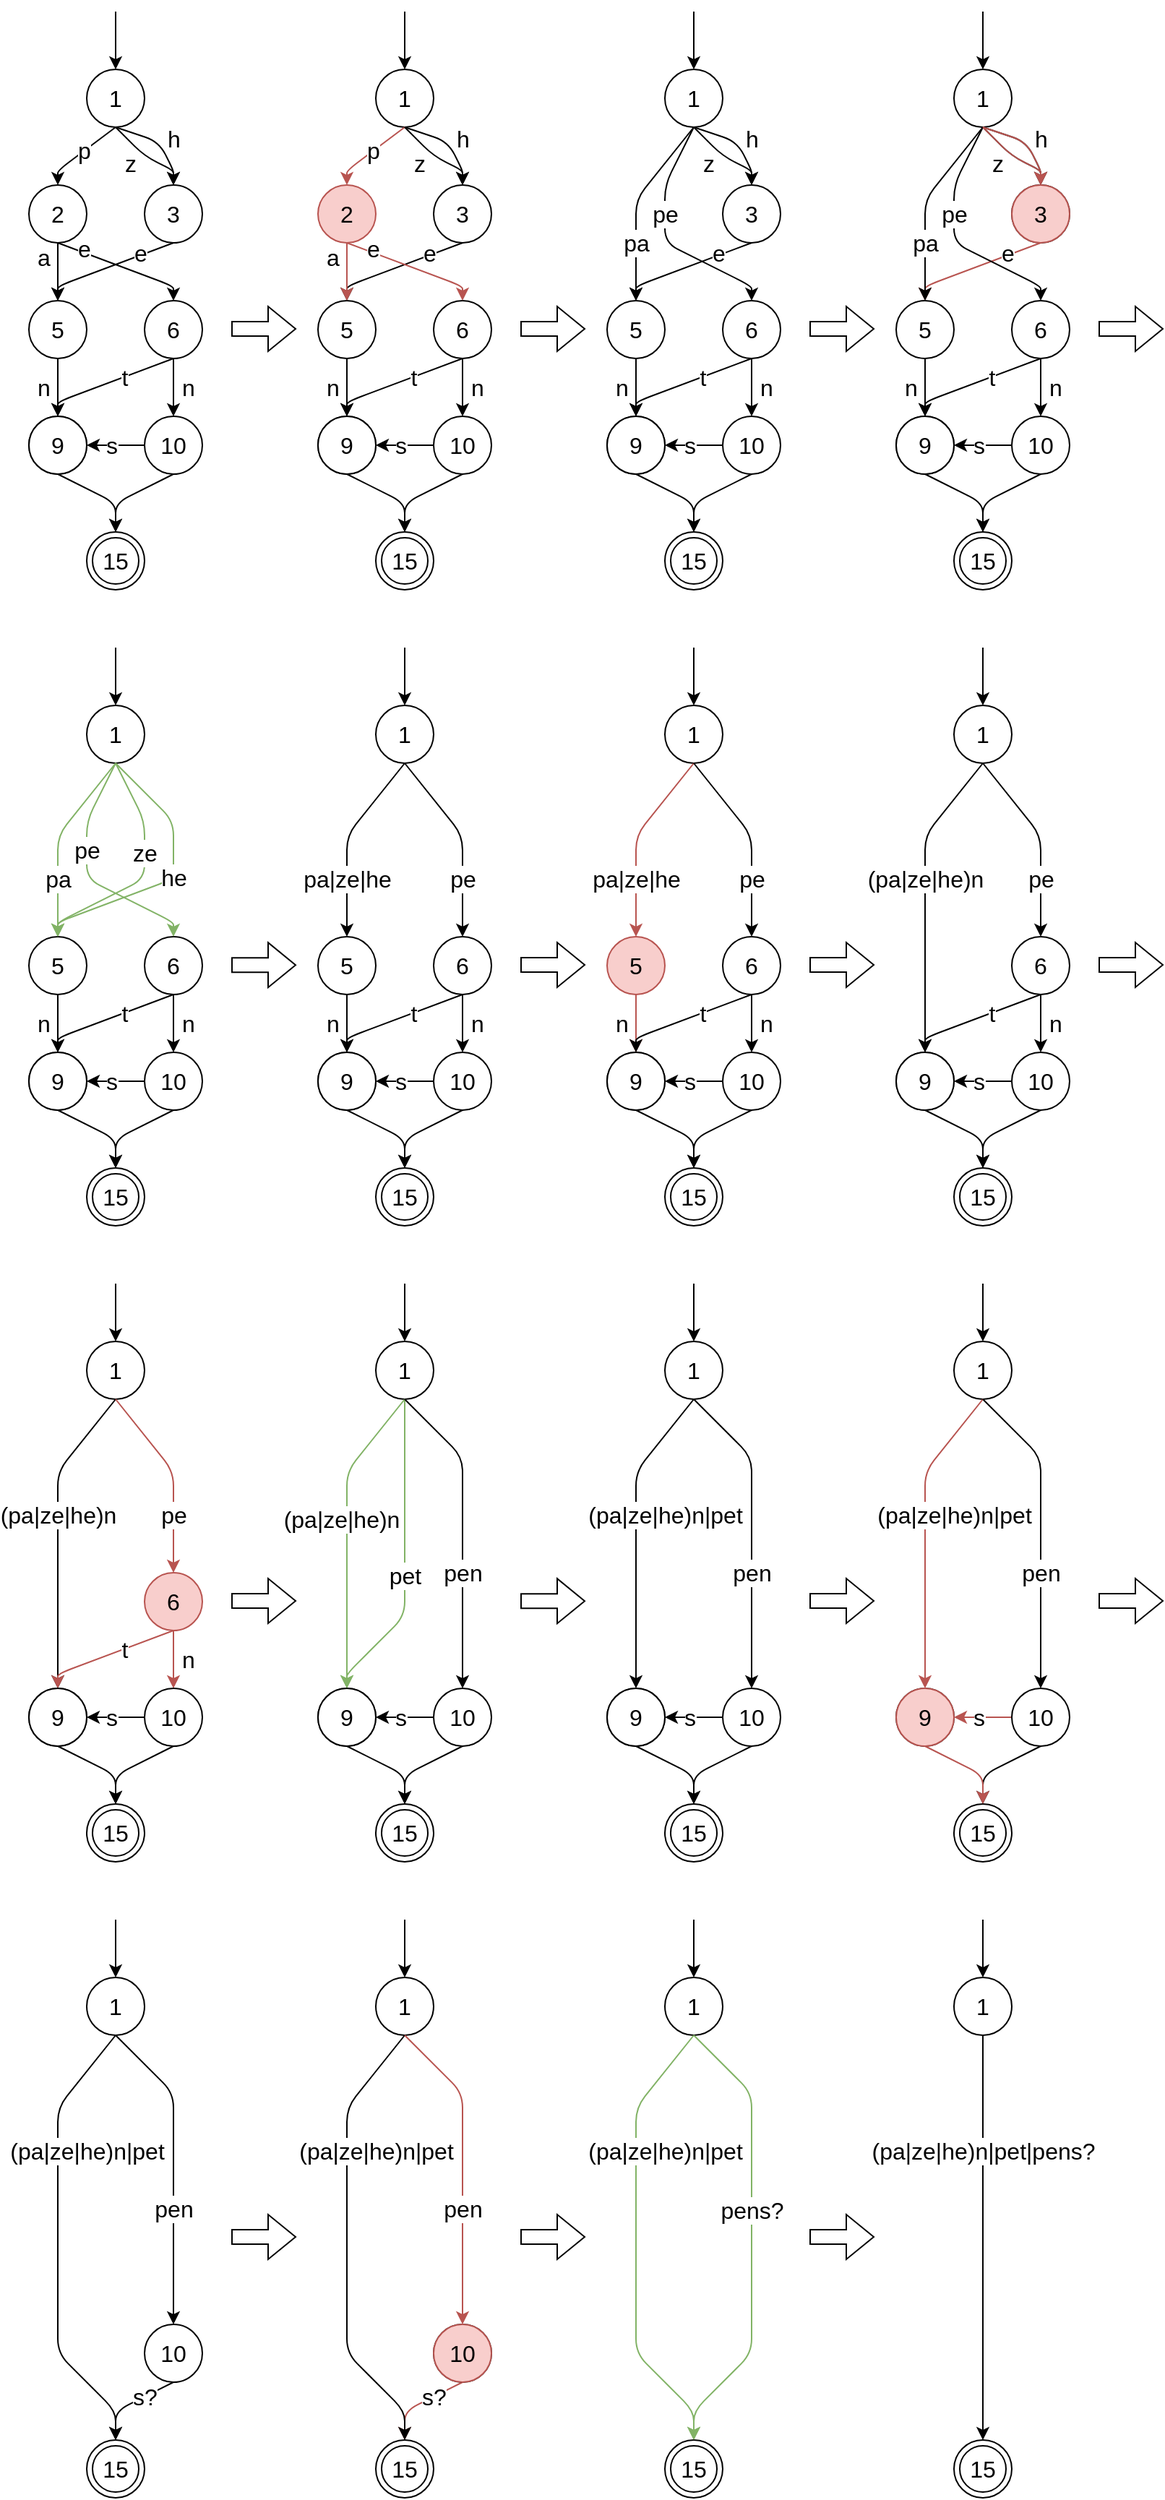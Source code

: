 <mxfile version="15.4.0" type="device"><diagram name="all-together-linebreaks" id="oRNs8_UleUG-PHT2TfRD"><mxGraphModel dx="1360" dy="862" grid="1" gridSize="10" guides="1" tooltips="1" connect="1" arrows="1" fold="1" page="1" pageScale="1" pageWidth="850" pageHeight="1100" math="0" shadow="0"><root><mxCell id="AQjNn7r8nVlf-LqoFkQr-0"/><mxCell id="AQjNn7r8nVlf-LqoFkQr-1" parent="AQjNn7r8nVlf-LqoFkQr-0"/><mxCell id="AQjNn7r8nVlf-LqoFkQr-2" value="" style="endArrow=classic;html=1;labelBackgroundColor=#ffffff;strokeWidth=1;fontSize=16;fontColor=#000000;align=center;exitX=0.5;exitY=1;exitDx=0;exitDy=0;entryX=0.5;entryY=0;entryDx=0;entryDy=0;fillColor=#d5e8d4;" parent="AQjNn7r8nVlf-LqoFkQr-1" source="AQjNn7r8nVlf-LqoFkQr-21" target="AQjNn7r8nVlf-LqoFkQr-19" edge="1"><mxGeometry width="50" height="50" relative="1" as="geometry"><mxPoint x="50" y="320" as="sourcePoint"/><mxPoint x="100" y="270" as="targetPoint"/><Array as="points"><mxPoint x="100" y="380"/></Array></mxGeometry></mxCell><mxCell id="AQjNn7r8nVlf-LqoFkQr-3" value="1" style="ellipse;whiteSpace=wrap;html=1;strokeWidth=1;fontSize=16;fontStyle=0" parent="AQjNn7r8nVlf-LqoFkQr-1" vertex="1"><mxGeometry x="80" y="80" width="40" height="40" as="geometry"/></mxCell><mxCell id="AQjNn7r8nVlf-LqoFkQr-4" value="2" style="ellipse;whiteSpace=wrap;html=1;strokeWidth=1;fontSize=16;fontStyle=0" parent="AQjNn7r8nVlf-LqoFkQr-1" vertex="1"><mxGeometry x="40" y="160" width="40" height="40" as="geometry"/></mxCell><mxCell id="AQjNn7r8nVlf-LqoFkQr-5" value="3" style="ellipse;whiteSpace=wrap;html=1;strokeWidth=1;fontSize=16;fontStyle=0" parent="AQjNn7r8nVlf-LqoFkQr-1" vertex="1"><mxGeometry x="120" y="160" width="40" height="40" as="geometry"/></mxCell><mxCell id="AQjNn7r8nVlf-LqoFkQr-6" value="p" style="endArrow=classic;html=1;exitX=0.5;exitY=1;exitDx=0;exitDy=0;entryX=0.5;entryY=0;entryDx=0;entryDy=0;fontSize=16;strokeWidth=1;fontStyle=0;labelBackgroundColor=#ffffff;align=center;spacingTop=0;spacing=2;spacingLeft=0;labelBorderColor=none;horizontal=1;" parent="AQjNn7r8nVlf-LqoFkQr-1" source="AQjNn7r8nVlf-LqoFkQr-3" target="AQjNn7r8nVlf-LqoFkQr-4" edge="1"><mxGeometry x="-0.093" width="50" height="50" relative="1" as="geometry"><mxPoint x="70" y="250" as="sourcePoint"/><mxPoint x="120" y="200" as="targetPoint"/><Array as="points"><mxPoint x="60" y="150"/></Array><mxPoint as="offset"/></mxGeometry></mxCell><mxCell id="AQjNn7r8nVlf-LqoFkQr-7" value="z" style="endArrow=classic;html=1;entryX=0.5;entryY=0;entryDx=0;entryDy=0;fontSize=16;strokeWidth=1;fontStyle=0;labelBackgroundColor=#ffffff;align=center;spacingTop=0;spacing=2;spacingLeft=0;labelBorderColor=none;horizontal=1;" parent="AQjNn7r8nVlf-LqoFkQr-1" target="AQjNn7r8nVlf-LqoFkQr-5" edge="1"><mxGeometry x="-0.184" y="-11" width="50" height="50" relative="1" as="geometry"><mxPoint x="100" y="120" as="sourcePoint"/><mxPoint x="120" y="200" as="targetPoint"/><Array as="points"><mxPoint x="120" y="140"/><mxPoint x="140" y="150"/></Array><mxPoint as="offset"/></mxGeometry></mxCell><mxCell id="AQjNn7r8nVlf-LqoFkQr-8" value="" style="endArrow=classic;html=1;fontSize=16;entryX=0.5;entryY=0;entryDx=0;entryDy=0;strokeWidth=1;fontStyle=0" parent="AQjNn7r8nVlf-LqoFkQr-1" target="AQjNn7r8nVlf-LqoFkQr-3" edge="1"><mxGeometry width="50" height="50" relative="1" as="geometry"><mxPoint x="100" y="40" as="sourcePoint"/><mxPoint x="120" y="200" as="targetPoint"/></mxGeometry></mxCell><mxCell id="AQjNn7r8nVlf-LqoFkQr-9" value="e" style="endArrow=classic;html=1;labelBackgroundColor=#ffffff;strokeWidth=1;fontSize=16;fontColor=#000000;align=center;exitX=0.5;exitY=1;exitDx=0;exitDy=0;fontStyle=0;entryX=0.5;entryY=0;entryDx=0;entryDy=0;" parent="AQjNn7r8nVlf-LqoFkQr-1" source="AQjNn7r8nVlf-LqoFkQr-5" target="AQjNn7r8nVlf-LqoFkQr-10" edge="1"><mxGeometry x="-0.497" y="-2" width="50" height="50" relative="1" as="geometry"><mxPoint x="130" y="330" as="sourcePoint"/><mxPoint x="140" y="240" as="targetPoint"/><Array as="points"><mxPoint x="60" y="230"/></Array><mxPoint as="offset"/></mxGeometry></mxCell><mxCell id="AQjNn7r8nVlf-LqoFkQr-10" value="5" style="ellipse;whiteSpace=wrap;html=1;strokeWidth=1;fontSize=16;fontStyle=0;" parent="AQjNn7r8nVlf-LqoFkQr-1" vertex="1"><mxGeometry x="40" y="240" width="40" height="40" as="geometry"/></mxCell><mxCell id="AQjNn7r8nVlf-LqoFkQr-11" value="6" style="ellipse;whiteSpace=wrap;html=1;strokeWidth=1;fontSize=16;fontStyle=0;" parent="AQjNn7r8nVlf-LqoFkQr-1" vertex="1"><mxGeometry x="120" y="240" width="40" height="40" as="geometry"/></mxCell><mxCell id="AQjNn7r8nVlf-LqoFkQr-12" value="e" style="endArrow=classic;html=1;labelBackgroundColor=#ffffff;strokeWidth=1;fontSize=16;fontColor=#000000;align=center;exitX=0.5;exitY=1;exitDx=0;exitDy=0;entryX=0.5;entryY=0;entryDx=0;entryDy=0;fontStyle=0" parent="AQjNn7r8nVlf-LqoFkQr-1" source="AQjNn7r8nVlf-LqoFkQr-4" target="AQjNn7r8nVlf-LqoFkQr-11" edge="1"><mxGeometry x="-0.62" y="2" width="50" height="50" relative="1" as="geometry"><mxPoint x="90" y="330" as="sourcePoint"/><mxPoint x="140" y="280" as="targetPoint"/><mxPoint as="offset"/><Array as="points"><mxPoint x="140" y="230"/></Array></mxGeometry></mxCell><mxCell id="AQjNn7r8nVlf-LqoFkQr-13" value="a" style="endArrow=classic;html=1;labelBackgroundColor=#ffffff;strokeWidth=1;fontSize=16;fontColor=#000000;align=center;exitX=0.5;exitY=1;exitDx=0;exitDy=0;entryX=0.5;entryY=0;entryDx=0;entryDy=0;fontStyle=0" parent="AQjNn7r8nVlf-LqoFkQr-1" source="AQjNn7r8nVlf-LqoFkQr-4" target="AQjNn7r8nVlf-LqoFkQr-10" edge="1"><mxGeometry x="-0.5" y="-10" width="50" height="50" relative="1" as="geometry"><mxPoint x="90" y="330" as="sourcePoint"/><mxPoint x="140" y="280" as="targetPoint"/><Array as="points"/><mxPoint as="offset"/></mxGeometry></mxCell><mxCell id="AQjNn7r8nVlf-LqoFkQr-14" value="n" style="endArrow=classic;html=1;labelBackgroundColor=#ffffff;strokeWidth=1;fontSize=16;fontColor=#000000;align=center;exitX=0.5;exitY=1;exitDx=0;exitDy=0;entryX=0.5;entryY=0;entryDx=0;entryDy=0;fontStyle=0;fillColor=#d5e8d4;" parent="AQjNn7r8nVlf-LqoFkQr-1" source="AQjNn7r8nVlf-LqoFkQr-10" target="AQjNn7r8nVlf-LqoFkQr-23" edge="1"><mxGeometry y="-10" width="50" height="50" relative="1" as="geometry"><mxPoint x="90" y="290" as="sourcePoint"/><mxPoint x="-60" y="280" as="targetPoint"/><Array as="points"><mxPoint x="60" y="300"/></Array><mxPoint as="offset"/></mxGeometry></mxCell><mxCell id="AQjNn7r8nVlf-LqoFkQr-15" value="n" style="endArrow=classic;html=1;labelBackgroundColor=#ffffff;strokeWidth=1;fontSize=16;fontColor=#000000;align=center;exitX=0.5;exitY=1;exitDx=0;exitDy=0;entryX=0.5;entryY=0;entryDx=0;entryDy=0;fontStyle=0" parent="AQjNn7r8nVlf-LqoFkQr-1" source="AQjNn7r8nVlf-LqoFkQr-11" target="AQjNn7r8nVlf-LqoFkQr-21" edge="1"><mxGeometry y="10" width="50" height="50" relative="1" as="geometry"><mxPoint x="90" y="290" as="sourcePoint"/><mxPoint x="20" y="280" as="targetPoint"/><mxPoint as="offset"/></mxGeometry></mxCell><mxCell id="AQjNn7r8nVlf-LqoFkQr-16" value="t" style="endArrow=classic;html=1;labelBackgroundColor=#ffffff;strokeWidth=1;fontSize=16;fontColor=#000000;align=center;exitX=0.5;exitY=1;exitDx=0;exitDy=0;entryX=0.5;entryY=0;entryDx=0;entryDy=0;fillColor=#d5e8d4;" parent="AQjNn7r8nVlf-LqoFkQr-1" source="AQjNn7r8nVlf-LqoFkQr-11" target="AQjNn7r8nVlf-LqoFkQr-23" edge="1"><mxGeometry x="-0.25" width="50" height="50" relative="1" as="geometry"><mxPoint x="90" y="290" as="sourcePoint"/><mxPoint x="100" y="280" as="targetPoint"/><mxPoint as="offset"/><Array as="points"><mxPoint x="60" y="310"/></Array></mxGeometry></mxCell><mxCell id="AQjNn7r8nVlf-LqoFkQr-17" value="s" style="endArrow=classic;html=1;labelBackgroundColor=#ffffff;strokeWidth=1;fontSize=16;fontColor=#000000;align=center;exitX=0;exitY=0.5;exitDx=0;exitDy=0;entryX=1;entryY=0.5;entryDx=0;entryDy=0;" parent="AQjNn7r8nVlf-LqoFkQr-1" source="AQjNn7r8nVlf-LqoFkQr-21" target="AQjNn7r8nVlf-LqoFkQr-23" edge="1"><mxGeometry x="0.14" width="50" height="50" relative="1" as="geometry"><mxPoint x="20" y="360" as="sourcePoint"/><mxPoint x="20" y="400" as="targetPoint"/><mxPoint as="offset"/></mxGeometry></mxCell><mxCell id="AQjNn7r8nVlf-LqoFkQr-18" value="h" style="endArrow=classic;html=1;labelBackgroundColor=#ffffff;strokeWidth=1;fontSize=16;fontColor=#000000;align=center;exitX=0.5;exitY=1;exitDx=0;exitDy=0;entryX=0.5;entryY=0;entryDx=0;entryDy=0;" parent="AQjNn7r8nVlf-LqoFkQr-1" source="AQjNn7r8nVlf-LqoFkQr-3" target="AQjNn7r8nVlf-LqoFkQr-5" edge="1"><mxGeometry x="0.072" y="10" width="50" height="50" relative="1" as="geometry"><mxPoint x="130" y="330" as="sourcePoint"/><mxPoint x="180" y="160" as="targetPoint"/><Array as="points"><mxPoint x="130" y="130"/><mxPoint x="140" y="150"/></Array><mxPoint as="offset"/></mxGeometry></mxCell><mxCell id="AQjNn7r8nVlf-LqoFkQr-19" value="15" style="ellipse;shape=doubleEllipse;whiteSpace=wrap;html=1;aspect=fixed;strokeWidth=1;fontSize=16;fontColor=#000000;fontStyle=0" parent="AQjNn7r8nVlf-LqoFkQr-1" vertex="1"><mxGeometry x="80" y="400" width="40" height="40" as="geometry"/></mxCell><mxCell id="AQjNn7r8nVlf-LqoFkQr-20" value="9" style="ellipse;whiteSpace=wrap;html=1;strokeWidth=1;fontSize=16;fontStyle=0" parent="AQjNn7r8nVlf-LqoFkQr-1" vertex="1"><mxGeometry x="40" y="320" width="40" height="40" as="geometry"/></mxCell><mxCell id="AQjNn7r8nVlf-LqoFkQr-21" value="10" style="ellipse;whiteSpace=wrap;html=1;strokeWidth=1;fontSize=16;fontStyle=0;" parent="AQjNn7r8nVlf-LqoFkQr-1" vertex="1"><mxGeometry x="120" y="320" width="40" height="40" as="geometry"/></mxCell><mxCell id="AQjNn7r8nVlf-LqoFkQr-22" value="" style="endArrow=classic;html=1;labelBackgroundColor=#ffffff;strokeWidth=1;fontSize=16;fontColor=#000000;align=center;exitX=0.5;exitY=1;exitDx=0;exitDy=0;entryX=0.5;entryY=0;entryDx=0;entryDy=0;fillColor=#d5e8d4;" parent="AQjNn7r8nVlf-LqoFkQr-1" source="AQjNn7r8nVlf-LqoFkQr-20" target="AQjNn7r8nVlf-LqoFkQr-19" edge="1"><mxGeometry width="50" height="50" relative="1" as="geometry"><mxPoint x="50" y="380" as="sourcePoint"/><mxPoint x="100" y="330" as="targetPoint"/><Array as="points"><mxPoint x="100" y="380"/></Array></mxGeometry></mxCell><mxCell id="AQjNn7r8nVlf-LqoFkQr-23" value="9" style="ellipse;whiteSpace=wrap;html=1;strokeWidth=1;fontSize=16;fontStyle=0;" parent="AQjNn7r8nVlf-LqoFkQr-1" vertex="1"><mxGeometry x="40" y="320" width="40" height="40" as="geometry"/></mxCell><mxCell id="AQjNn7r8nVlf-LqoFkQr-24" value="" style="endArrow=classic;html=1;labelBackgroundColor=#ffffff;strokeWidth=1;fontSize=16;fontColor=#000000;align=center;exitX=0.5;exitY=1;exitDx=0;exitDy=0;entryX=0.5;entryY=0;entryDx=0;entryDy=0;fillColor=#d5e8d4;" parent="AQjNn7r8nVlf-LqoFkQr-1" source="AQjNn7r8nVlf-LqoFkQr-43" target="AQjNn7r8nVlf-LqoFkQr-41" edge="1"><mxGeometry width="50" height="50" relative="1" as="geometry"><mxPoint x="250" y="320" as="sourcePoint"/><mxPoint x="300" y="270" as="targetPoint"/><Array as="points"><mxPoint x="300" y="380"/></Array></mxGeometry></mxCell><mxCell id="AQjNn7r8nVlf-LqoFkQr-25" value="1" style="ellipse;whiteSpace=wrap;html=1;strokeWidth=1;fontSize=16;fontStyle=0" parent="AQjNn7r8nVlf-LqoFkQr-1" vertex="1"><mxGeometry x="280" y="80" width="40" height="40" as="geometry"/></mxCell><mxCell id="AQjNn7r8nVlf-LqoFkQr-26" value="2" style="ellipse;whiteSpace=wrap;html=1;strokeWidth=1;fontSize=16;fontStyle=0;fillColor=#f8cecc;strokeColor=#b85450;" parent="AQjNn7r8nVlf-LqoFkQr-1" vertex="1"><mxGeometry x="240" y="160" width="40" height="40" as="geometry"/></mxCell><mxCell id="AQjNn7r8nVlf-LqoFkQr-27" value="3" style="ellipse;whiteSpace=wrap;html=1;strokeWidth=1;fontSize=16;fontStyle=0" parent="AQjNn7r8nVlf-LqoFkQr-1" vertex="1"><mxGeometry x="320" y="160" width="40" height="40" as="geometry"/></mxCell><mxCell id="AQjNn7r8nVlf-LqoFkQr-28" value="p" style="endArrow=classic;html=1;exitX=0.5;exitY=1;exitDx=0;exitDy=0;entryX=0.5;entryY=0;entryDx=0;entryDy=0;fontSize=16;strokeWidth=1;fontStyle=0;labelBackgroundColor=#ffffff;align=center;spacingTop=0;spacing=2;spacingLeft=0;labelBorderColor=none;horizontal=1;fillColor=#f8cecc;strokeColor=#b85450;" parent="AQjNn7r8nVlf-LqoFkQr-1" source="AQjNn7r8nVlf-LqoFkQr-25" target="AQjNn7r8nVlf-LqoFkQr-26" edge="1"><mxGeometry x="-0.093" width="50" height="50" relative="1" as="geometry"><mxPoint x="270" y="250" as="sourcePoint"/><mxPoint x="320" y="200" as="targetPoint"/><Array as="points"><mxPoint x="260" y="150"/></Array><mxPoint as="offset"/></mxGeometry></mxCell><mxCell id="AQjNn7r8nVlf-LqoFkQr-29" value="z" style="endArrow=classic;html=1;entryX=0.5;entryY=0;entryDx=0;entryDy=0;fontSize=16;strokeWidth=1;fontStyle=0;labelBackgroundColor=#ffffff;align=center;spacingTop=0;spacing=2;spacingLeft=0;labelBorderColor=none;horizontal=1;" parent="AQjNn7r8nVlf-LqoFkQr-1" target="AQjNn7r8nVlf-LqoFkQr-27" edge="1"><mxGeometry x="-0.184" y="-11" width="50" height="50" relative="1" as="geometry"><mxPoint x="300" y="120" as="sourcePoint"/><mxPoint x="320" y="200" as="targetPoint"/><Array as="points"><mxPoint x="320" y="140"/><mxPoint x="340" y="150"/></Array><mxPoint as="offset"/></mxGeometry></mxCell><mxCell id="AQjNn7r8nVlf-LqoFkQr-30" value="" style="endArrow=classic;html=1;fontSize=16;entryX=0.5;entryY=0;entryDx=0;entryDy=0;strokeWidth=1;fontStyle=0" parent="AQjNn7r8nVlf-LqoFkQr-1" target="AQjNn7r8nVlf-LqoFkQr-25" edge="1"><mxGeometry width="50" height="50" relative="1" as="geometry"><mxPoint x="300" y="40" as="sourcePoint"/><mxPoint x="320" y="200" as="targetPoint"/></mxGeometry></mxCell><mxCell id="AQjNn7r8nVlf-LqoFkQr-31" value="e" style="endArrow=classic;html=1;labelBackgroundColor=#ffffff;strokeWidth=1;fontSize=16;fontColor=#000000;align=center;exitX=0.5;exitY=1;exitDx=0;exitDy=0;fontStyle=0;entryX=0.5;entryY=0;entryDx=0;entryDy=0;" parent="AQjNn7r8nVlf-LqoFkQr-1" source="AQjNn7r8nVlf-LqoFkQr-27" target="AQjNn7r8nVlf-LqoFkQr-32" edge="1"><mxGeometry x="-0.497" y="-2" width="50" height="50" relative="1" as="geometry"><mxPoint x="330" y="330" as="sourcePoint"/><mxPoint x="340" y="240" as="targetPoint"/><Array as="points"><mxPoint x="260" y="230"/></Array><mxPoint as="offset"/></mxGeometry></mxCell><mxCell id="AQjNn7r8nVlf-LqoFkQr-32" value="5" style="ellipse;whiteSpace=wrap;html=1;strokeWidth=1;fontSize=16;fontStyle=0;" parent="AQjNn7r8nVlf-LqoFkQr-1" vertex="1"><mxGeometry x="240" y="240" width="40" height="40" as="geometry"/></mxCell><mxCell id="AQjNn7r8nVlf-LqoFkQr-33" value="6" style="ellipse;whiteSpace=wrap;html=1;strokeWidth=1;fontSize=16;fontStyle=0;" parent="AQjNn7r8nVlf-LqoFkQr-1" vertex="1"><mxGeometry x="320" y="240" width="40" height="40" as="geometry"/></mxCell><mxCell id="AQjNn7r8nVlf-LqoFkQr-34" value="e" style="endArrow=classic;html=1;labelBackgroundColor=#ffffff;strokeWidth=1;fontSize=16;fontColor=#000000;align=center;exitX=0.5;exitY=1;exitDx=0;exitDy=0;entryX=0.5;entryY=0;entryDx=0;entryDy=0;fontStyle=0;fillColor=#f8cecc;strokeColor=#b85450;" parent="AQjNn7r8nVlf-LqoFkQr-1" source="AQjNn7r8nVlf-LqoFkQr-26" target="AQjNn7r8nVlf-LqoFkQr-33" edge="1"><mxGeometry x="-0.62" y="2" width="50" height="50" relative="1" as="geometry"><mxPoint x="290" y="330" as="sourcePoint"/><mxPoint x="340" y="280" as="targetPoint"/><mxPoint as="offset"/><Array as="points"><mxPoint x="340" y="230"/></Array></mxGeometry></mxCell><mxCell id="AQjNn7r8nVlf-LqoFkQr-35" value="a" style="endArrow=classic;html=1;labelBackgroundColor=#ffffff;strokeWidth=1;fontSize=16;fontColor=#000000;align=center;exitX=0.5;exitY=1;exitDx=0;exitDy=0;entryX=0.5;entryY=0;entryDx=0;entryDy=0;fontStyle=0;fillColor=#f8cecc;strokeColor=#b85450;" parent="AQjNn7r8nVlf-LqoFkQr-1" source="AQjNn7r8nVlf-LqoFkQr-26" target="AQjNn7r8nVlf-LqoFkQr-32" edge="1"><mxGeometry x="-0.5" y="-10" width="50" height="50" relative="1" as="geometry"><mxPoint x="290" y="330" as="sourcePoint"/><mxPoint x="340" y="280" as="targetPoint"/><Array as="points"/><mxPoint as="offset"/></mxGeometry></mxCell><mxCell id="AQjNn7r8nVlf-LqoFkQr-36" value="n" style="endArrow=classic;html=1;labelBackgroundColor=#ffffff;strokeWidth=1;fontSize=16;fontColor=#000000;align=center;exitX=0.5;exitY=1;exitDx=0;exitDy=0;entryX=0.5;entryY=0;entryDx=0;entryDy=0;fontStyle=0;fillColor=#d5e8d4;" parent="AQjNn7r8nVlf-LqoFkQr-1" source="AQjNn7r8nVlf-LqoFkQr-32" target="AQjNn7r8nVlf-LqoFkQr-45" edge="1"><mxGeometry y="-10" width="50" height="50" relative="1" as="geometry"><mxPoint x="290" y="290" as="sourcePoint"/><mxPoint x="140" y="280" as="targetPoint"/><Array as="points"><mxPoint x="260" y="300"/></Array><mxPoint as="offset"/></mxGeometry></mxCell><mxCell id="AQjNn7r8nVlf-LqoFkQr-37" value="n" style="endArrow=classic;html=1;labelBackgroundColor=#ffffff;strokeWidth=1;fontSize=16;fontColor=#000000;align=center;exitX=0.5;exitY=1;exitDx=0;exitDy=0;entryX=0.5;entryY=0;entryDx=0;entryDy=0;fontStyle=0" parent="AQjNn7r8nVlf-LqoFkQr-1" source="AQjNn7r8nVlf-LqoFkQr-33" target="AQjNn7r8nVlf-LqoFkQr-43" edge="1"><mxGeometry y="10" width="50" height="50" relative="1" as="geometry"><mxPoint x="290" y="290" as="sourcePoint"/><mxPoint x="220" y="280" as="targetPoint"/><mxPoint as="offset"/></mxGeometry></mxCell><mxCell id="AQjNn7r8nVlf-LqoFkQr-38" value="t" style="endArrow=classic;html=1;labelBackgroundColor=#ffffff;strokeWidth=1;fontSize=16;fontColor=#000000;align=center;exitX=0.5;exitY=1;exitDx=0;exitDy=0;entryX=0.5;entryY=0;entryDx=0;entryDy=0;fillColor=#d5e8d4;" parent="AQjNn7r8nVlf-LqoFkQr-1" source="AQjNn7r8nVlf-LqoFkQr-33" target="AQjNn7r8nVlf-LqoFkQr-45" edge="1"><mxGeometry x="-0.25" width="50" height="50" relative="1" as="geometry"><mxPoint x="290" y="290" as="sourcePoint"/><mxPoint x="300" y="280" as="targetPoint"/><mxPoint as="offset"/><Array as="points"><mxPoint x="260" y="310"/></Array></mxGeometry></mxCell><mxCell id="AQjNn7r8nVlf-LqoFkQr-39" value="s" style="endArrow=classic;html=1;labelBackgroundColor=#ffffff;strokeWidth=1;fontSize=16;fontColor=#000000;align=center;exitX=0;exitY=0.5;exitDx=0;exitDy=0;entryX=1;entryY=0.5;entryDx=0;entryDy=0;" parent="AQjNn7r8nVlf-LqoFkQr-1" source="AQjNn7r8nVlf-LqoFkQr-43" target="AQjNn7r8nVlf-LqoFkQr-45" edge="1"><mxGeometry x="0.14" width="50" height="50" relative="1" as="geometry"><mxPoint x="220" y="360" as="sourcePoint"/><mxPoint x="220" y="400" as="targetPoint"/><mxPoint as="offset"/></mxGeometry></mxCell><mxCell id="AQjNn7r8nVlf-LqoFkQr-40" value="h" style="endArrow=classic;html=1;labelBackgroundColor=#ffffff;strokeWidth=1;fontSize=16;fontColor=#000000;align=center;exitX=0.5;exitY=1;exitDx=0;exitDy=0;entryX=0.5;entryY=0;entryDx=0;entryDy=0;" parent="AQjNn7r8nVlf-LqoFkQr-1" source="AQjNn7r8nVlf-LqoFkQr-25" target="AQjNn7r8nVlf-LqoFkQr-27" edge="1"><mxGeometry x="0.072" y="10" width="50" height="50" relative="1" as="geometry"><mxPoint x="330" y="330" as="sourcePoint"/><mxPoint x="380" y="160" as="targetPoint"/><Array as="points"><mxPoint x="330" y="130"/><mxPoint x="340" y="150"/></Array><mxPoint as="offset"/></mxGeometry></mxCell><mxCell id="AQjNn7r8nVlf-LqoFkQr-41" value="15" style="ellipse;shape=doubleEllipse;whiteSpace=wrap;html=1;aspect=fixed;strokeWidth=1;fontSize=16;fontColor=#000000;fontStyle=0" parent="AQjNn7r8nVlf-LqoFkQr-1" vertex="1"><mxGeometry x="280" y="400" width="40" height="40" as="geometry"/></mxCell><mxCell id="AQjNn7r8nVlf-LqoFkQr-42" value="9" style="ellipse;whiteSpace=wrap;html=1;strokeWidth=1;fontSize=16;fontStyle=0" parent="AQjNn7r8nVlf-LqoFkQr-1" vertex="1"><mxGeometry x="240" y="320" width="40" height="40" as="geometry"/></mxCell><mxCell id="AQjNn7r8nVlf-LqoFkQr-43" value="10" style="ellipse;whiteSpace=wrap;html=1;strokeWidth=1;fontSize=16;fontStyle=0;" parent="AQjNn7r8nVlf-LqoFkQr-1" vertex="1"><mxGeometry x="320" y="320" width="40" height="40" as="geometry"/></mxCell><mxCell id="AQjNn7r8nVlf-LqoFkQr-44" value="" style="endArrow=classic;html=1;labelBackgroundColor=#ffffff;strokeWidth=1;fontSize=16;fontColor=#000000;align=center;exitX=0.5;exitY=1;exitDx=0;exitDy=0;entryX=0.5;entryY=0;entryDx=0;entryDy=0;fillColor=#d5e8d4;" parent="AQjNn7r8nVlf-LqoFkQr-1" source="AQjNn7r8nVlf-LqoFkQr-42" target="AQjNn7r8nVlf-LqoFkQr-41" edge="1"><mxGeometry width="50" height="50" relative="1" as="geometry"><mxPoint x="250" y="380" as="sourcePoint"/><mxPoint x="300" y="330" as="targetPoint"/><Array as="points"><mxPoint x="300" y="380"/></Array></mxGeometry></mxCell><mxCell id="AQjNn7r8nVlf-LqoFkQr-45" value="9" style="ellipse;whiteSpace=wrap;html=1;strokeWidth=1;fontSize=16;fontStyle=0;" parent="AQjNn7r8nVlf-LqoFkQr-1" vertex="1"><mxGeometry x="240" y="320" width="40" height="40" as="geometry"/></mxCell><mxCell id="AQjNn7r8nVlf-LqoFkQr-46" value="" style="endArrow=classic;html=1;labelBackgroundColor=#ffffff;strokeWidth=1;fontSize=16;fontColor=#000000;align=center;exitX=0.5;exitY=1;exitDx=0;exitDy=0;entryX=0.5;entryY=0;entryDx=0;entryDy=0;fillColor=#d5e8d4;" parent="AQjNn7r8nVlf-LqoFkQr-1" source="AQjNn7r8nVlf-LqoFkQr-63" target="AQjNn7r8nVlf-LqoFkQr-61" edge="1"><mxGeometry width="50" height="50" relative="1" as="geometry"><mxPoint x="450" y="320" as="sourcePoint"/><mxPoint x="500" y="270" as="targetPoint"/><Array as="points"><mxPoint x="500" y="380"/></Array></mxGeometry></mxCell><mxCell id="AQjNn7r8nVlf-LqoFkQr-47" value="1" style="ellipse;whiteSpace=wrap;html=1;strokeWidth=1;fontSize=16;fontStyle=0" parent="AQjNn7r8nVlf-LqoFkQr-1" vertex="1"><mxGeometry x="480" y="80" width="40" height="40" as="geometry"/></mxCell><mxCell id="AQjNn7r8nVlf-LqoFkQr-48" value="3" style="ellipse;whiteSpace=wrap;html=1;strokeWidth=1;fontSize=16;fontStyle=0" parent="AQjNn7r8nVlf-LqoFkQr-1" vertex="1"><mxGeometry x="520" y="160" width="40" height="40" as="geometry"/></mxCell><mxCell id="AQjNn7r8nVlf-LqoFkQr-49" value="z" style="endArrow=classic;html=1;entryX=0.5;entryY=0;entryDx=0;entryDy=0;fontSize=16;strokeWidth=1;fontStyle=0;labelBackgroundColor=#ffffff;align=center;spacingTop=0;spacing=2;spacingLeft=0;labelBorderColor=none;horizontal=1;" parent="AQjNn7r8nVlf-LqoFkQr-1" target="AQjNn7r8nVlf-LqoFkQr-48" edge="1"><mxGeometry x="-0.184" y="-11" width="50" height="50" relative="1" as="geometry"><mxPoint x="500" y="120" as="sourcePoint"/><mxPoint x="520" y="200" as="targetPoint"/><Array as="points"><mxPoint x="520" y="140"/><mxPoint x="540" y="150"/></Array><mxPoint as="offset"/></mxGeometry></mxCell><mxCell id="AQjNn7r8nVlf-LqoFkQr-50" value="" style="endArrow=classic;html=1;fontSize=16;entryX=0.5;entryY=0;entryDx=0;entryDy=0;strokeWidth=1;fontStyle=0" parent="AQjNn7r8nVlf-LqoFkQr-1" target="AQjNn7r8nVlf-LqoFkQr-47" edge="1"><mxGeometry width="50" height="50" relative="1" as="geometry"><mxPoint x="500" y="40" as="sourcePoint"/><mxPoint x="520" y="200" as="targetPoint"/></mxGeometry></mxCell><mxCell id="AQjNn7r8nVlf-LqoFkQr-51" value="e" style="endArrow=classic;html=1;labelBackgroundColor=#ffffff;strokeWidth=1;fontSize=16;fontColor=#000000;align=center;exitX=0.5;exitY=1;exitDx=0;exitDy=0;fontStyle=0;entryX=0.5;entryY=0;entryDx=0;entryDy=0;" parent="AQjNn7r8nVlf-LqoFkQr-1" source="AQjNn7r8nVlf-LqoFkQr-48" target="AQjNn7r8nVlf-LqoFkQr-52" edge="1"><mxGeometry x="-0.497" y="-2" width="50" height="50" relative="1" as="geometry"><mxPoint x="530" y="330" as="sourcePoint"/><mxPoint x="540" y="240" as="targetPoint"/><Array as="points"><mxPoint x="460" y="230"/></Array><mxPoint as="offset"/></mxGeometry></mxCell><mxCell id="AQjNn7r8nVlf-LqoFkQr-52" value="5" style="ellipse;whiteSpace=wrap;html=1;strokeWidth=1;fontSize=16;fontStyle=0;" parent="AQjNn7r8nVlf-LqoFkQr-1" vertex="1"><mxGeometry x="440" y="240" width="40" height="40" as="geometry"/></mxCell><mxCell id="AQjNn7r8nVlf-LqoFkQr-53" value="6" style="ellipse;whiteSpace=wrap;html=1;strokeWidth=1;fontSize=16;fontStyle=0;" parent="AQjNn7r8nVlf-LqoFkQr-1" vertex="1"><mxGeometry x="520" y="240" width="40" height="40" as="geometry"/></mxCell><mxCell id="AQjNn7r8nVlf-LqoFkQr-54" value="pe" style="endArrow=classic;html=1;labelBackgroundColor=#ffffff;strokeWidth=1;fontSize=16;fontColor=#000000;align=center;exitX=0.5;exitY=1;exitDx=0;exitDy=0;entryX=0.5;entryY=0;entryDx=0;entryDy=0;fontStyle=0;" parent="AQjNn7r8nVlf-LqoFkQr-1" source="AQjNn7r8nVlf-LqoFkQr-47" target="AQjNn7r8nVlf-LqoFkQr-53" edge="1"><mxGeometry x="-0.2" width="50" height="50" relative="1" as="geometry"><mxPoint x="460" y="200" as="sourcePoint"/><mxPoint x="540" y="280" as="targetPoint"/><mxPoint as="offset"/><Array as="points"><mxPoint x="480" y="160"/><mxPoint x="480" y="200"/><mxPoint x="540" y="230"/></Array></mxGeometry></mxCell><mxCell id="AQjNn7r8nVlf-LqoFkQr-55" value="pa" style="endArrow=classic;html=1;labelBackgroundColor=#ffffff;strokeWidth=1;fontSize=16;fontColor=#000000;align=center;exitX=0.5;exitY=1;exitDx=0;exitDy=0;entryX=0.5;entryY=0;entryDx=0;entryDy=0;fontStyle=0;" parent="AQjNn7r8nVlf-LqoFkQr-1" source="AQjNn7r8nVlf-LqoFkQr-47" target="AQjNn7r8nVlf-LqoFkQr-52" edge="1"><mxGeometry x="0.403" width="50" height="50" relative="1" as="geometry"><mxPoint x="460" y="200" as="sourcePoint"/><mxPoint x="540" y="280" as="targetPoint"/><Array as="points"><mxPoint x="460" y="170"/></Array><mxPoint as="offset"/></mxGeometry></mxCell><mxCell id="AQjNn7r8nVlf-LqoFkQr-56" value="n" style="endArrow=classic;html=1;labelBackgroundColor=#ffffff;strokeWidth=1;fontSize=16;fontColor=#000000;align=center;exitX=0.5;exitY=1;exitDx=0;exitDy=0;entryX=0.5;entryY=0;entryDx=0;entryDy=0;fontStyle=0;fillColor=#d5e8d4;" parent="AQjNn7r8nVlf-LqoFkQr-1" source="AQjNn7r8nVlf-LqoFkQr-52" target="AQjNn7r8nVlf-LqoFkQr-65" edge="1"><mxGeometry y="-10" width="50" height="50" relative="1" as="geometry"><mxPoint x="490" y="290" as="sourcePoint"/><mxPoint x="340" y="280" as="targetPoint"/><Array as="points"><mxPoint x="460" y="300"/></Array><mxPoint as="offset"/></mxGeometry></mxCell><mxCell id="AQjNn7r8nVlf-LqoFkQr-57" value="n" style="endArrow=classic;html=1;labelBackgroundColor=#ffffff;strokeWidth=1;fontSize=16;fontColor=#000000;align=center;exitX=0.5;exitY=1;exitDx=0;exitDy=0;entryX=0.5;entryY=0;entryDx=0;entryDy=0;fontStyle=0" parent="AQjNn7r8nVlf-LqoFkQr-1" source="AQjNn7r8nVlf-LqoFkQr-53" target="AQjNn7r8nVlf-LqoFkQr-63" edge="1"><mxGeometry y="10" width="50" height="50" relative="1" as="geometry"><mxPoint x="490" y="290" as="sourcePoint"/><mxPoint x="420" y="280" as="targetPoint"/><mxPoint as="offset"/></mxGeometry></mxCell><mxCell id="AQjNn7r8nVlf-LqoFkQr-58" value="t" style="endArrow=classic;html=1;labelBackgroundColor=#ffffff;strokeWidth=1;fontSize=16;fontColor=#000000;align=center;exitX=0.5;exitY=1;exitDx=0;exitDy=0;entryX=0.5;entryY=0;entryDx=0;entryDy=0;fillColor=#d5e8d4;" parent="AQjNn7r8nVlf-LqoFkQr-1" source="AQjNn7r8nVlf-LqoFkQr-53" target="AQjNn7r8nVlf-LqoFkQr-65" edge="1"><mxGeometry x="-0.25" width="50" height="50" relative="1" as="geometry"><mxPoint x="490" y="290" as="sourcePoint"/><mxPoint x="500" y="280" as="targetPoint"/><mxPoint as="offset"/><Array as="points"><mxPoint x="460" y="310"/></Array></mxGeometry></mxCell><mxCell id="AQjNn7r8nVlf-LqoFkQr-59" value="s" style="endArrow=classic;html=1;labelBackgroundColor=#ffffff;strokeWidth=1;fontSize=16;fontColor=#000000;align=center;exitX=0;exitY=0.5;exitDx=0;exitDy=0;entryX=1;entryY=0.5;entryDx=0;entryDy=0;" parent="AQjNn7r8nVlf-LqoFkQr-1" source="AQjNn7r8nVlf-LqoFkQr-63" target="AQjNn7r8nVlf-LqoFkQr-65" edge="1"><mxGeometry x="0.14" width="50" height="50" relative="1" as="geometry"><mxPoint x="420" y="360" as="sourcePoint"/><mxPoint x="420" y="400" as="targetPoint"/><mxPoint as="offset"/></mxGeometry></mxCell><mxCell id="AQjNn7r8nVlf-LqoFkQr-60" value="h" style="endArrow=classic;html=1;labelBackgroundColor=#ffffff;strokeWidth=1;fontSize=16;fontColor=#000000;align=center;exitX=0.5;exitY=1;exitDx=0;exitDy=0;entryX=0.5;entryY=0;entryDx=0;entryDy=0;" parent="AQjNn7r8nVlf-LqoFkQr-1" source="AQjNn7r8nVlf-LqoFkQr-47" target="AQjNn7r8nVlf-LqoFkQr-48" edge="1"><mxGeometry x="0.072" y="10" width="50" height="50" relative="1" as="geometry"><mxPoint x="530" y="330" as="sourcePoint"/><mxPoint x="580" y="160" as="targetPoint"/><Array as="points"><mxPoint x="530" y="130"/><mxPoint x="540" y="150"/></Array><mxPoint as="offset"/></mxGeometry></mxCell><mxCell id="AQjNn7r8nVlf-LqoFkQr-61" value="15" style="ellipse;shape=doubleEllipse;whiteSpace=wrap;html=1;aspect=fixed;strokeWidth=1;fontSize=16;fontColor=#000000;fontStyle=0" parent="AQjNn7r8nVlf-LqoFkQr-1" vertex="1"><mxGeometry x="480" y="400" width="40" height="40" as="geometry"/></mxCell><mxCell id="AQjNn7r8nVlf-LqoFkQr-62" value="9" style="ellipse;whiteSpace=wrap;html=1;strokeWidth=1;fontSize=16;fontStyle=0" parent="AQjNn7r8nVlf-LqoFkQr-1" vertex="1"><mxGeometry x="440" y="320" width="40" height="40" as="geometry"/></mxCell><mxCell id="AQjNn7r8nVlf-LqoFkQr-63" value="10" style="ellipse;whiteSpace=wrap;html=1;strokeWidth=1;fontSize=16;fontStyle=0;" parent="AQjNn7r8nVlf-LqoFkQr-1" vertex="1"><mxGeometry x="520" y="320" width="40" height="40" as="geometry"/></mxCell><mxCell id="AQjNn7r8nVlf-LqoFkQr-64" value="" style="endArrow=classic;html=1;labelBackgroundColor=#ffffff;strokeWidth=1;fontSize=16;fontColor=#000000;align=center;exitX=0.5;exitY=1;exitDx=0;exitDy=0;entryX=0.5;entryY=0;entryDx=0;entryDy=0;fillColor=#d5e8d4;" parent="AQjNn7r8nVlf-LqoFkQr-1" source="AQjNn7r8nVlf-LqoFkQr-62" target="AQjNn7r8nVlf-LqoFkQr-61" edge="1"><mxGeometry width="50" height="50" relative="1" as="geometry"><mxPoint x="450" y="380" as="sourcePoint"/><mxPoint x="500" y="330" as="targetPoint"/><Array as="points"><mxPoint x="500" y="380"/></Array></mxGeometry></mxCell><mxCell id="AQjNn7r8nVlf-LqoFkQr-65" value="9" style="ellipse;whiteSpace=wrap;html=1;strokeWidth=1;fontSize=16;fontStyle=0;" parent="AQjNn7r8nVlf-LqoFkQr-1" vertex="1"><mxGeometry x="440" y="320" width="40" height="40" as="geometry"/></mxCell><mxCell id="AQjNn7r8nVlf-LqoFkQr-66" value="" style="shape=flexArrow;endArrow=classic;html=1;rounded=0;edgeStyle=orthogonalEdgeStyle;" parent="AQjNn7r8nVlf-LqoFkQr-1" edge="1"><mxGeometry width="50" height="50" relative="1" as="geometry"><mxPoint x="380" y="259.5" as="sourcePoint"/><mxPoint x="425" y="259.5" as="targetPoint"/></mxGeometry></mxCell><mxCell id="AQjNn7r8nVlf-LqoFkQr-67" value="" style="shape=flexArrow;endArrow=classic;html=1;rounded=0;edgeStyle=orthogonalEdgeStyle;" parent="AQjNn7r8nVlf-LqoFkQr-1" edge="1"><mxGeometry width="50" height="50" relative="1" as="geometry"><mxPoint x="180" y="259.5" as="sourcePoint"/><mxPoint x="225" y="259.5" as="targetPoint"/></mxGeometry></mxCell><mxCell id="AQjNn7r8nVlf-LqoFkQr-68" value="" style="endArrow=classic;html=1;labelBackgroundColor=#ffffff;strokeWidth=1;fontSize=16;fontColor=#000000;align=center;exitX=0.5;exitY=1;exitDx=0;exitDy=0;entryX=0.5;entryY=0;entryDx=0;entryDy=0;fillColor=#d5e8d4;" parent="AQjNn7r8nVlf-LqoFkQr-1" source="AQjNn7r8nVlf-LqoFkQr-83" target="AQjNn7r8nVlf-LqoFkQr-81" edge="1"><mxGeometry width="50" height="50" relative="1" as="geometry"><mxPoint x="50" y="760" as="sourcePoint"/><mxPoint x="100" y="710" as="targetPoint"/><Array as="points"><mxPoint x="100" y="820"/></Array></mxGeometry></mxCell><mxCell id="AQjNn7r8nVlf-LqoFkQr-69" value="1" style="ellipse;whiteSpace=wrap;html=1;strokeWidth=1;fontSize=16;fontStyle=0" parent="AQjNn7r8nVlf-LqoFkQr-1" vertex="1"><mxGeometry x="80" y="520" width="40" height="40" as="geometry"/></mxCell><mxCell id="AQjNn7r8nVlf-LqoFkQr-70" value="ze" style="endArrow=classic;html=1;entryX=0.5;entryY=0;entryDx=0;entryDy=0;fontSize=16;strokeWidth=1;fontStyle=0;labelBackgroundColor=#ffffff;align=center;spacingTop=0;spacing=2;spacingLeft=0;labelBorderColor=none;horizontal=1;fillColor=#d5e8d4;strokeColor=#82b366;" parent="AQjNn7r8nVlf-LqoFkQr-1" target="AQjNn7r8nVlf-LqoFkQr-72" edge="1"><mxGeometry x="-0.175" width="50" height="50" relative="1" as="geometry"><mxPoint x="100" y="560" as="sourcePoint"/><mxPoint x="140" y="600" as="targetPoint"/><Array as="points"><mxPoint x="120" y="600"/><mxPoint x="120" y="640"/><mxPoint x="60" y="670"/></Array><mxPoint as="offset"/></mxGeometry></mxCell><mxCell id="AQjNn7r8nVlf-LqoFkQr-71" value="" style="endArrow=classic;html=1;fontSize=16;entryX=0.5;entryY=0;entryDx=0;entryDy=0;strokeWidth=1;fontStyle=0" parent="AQjNn7r8nVlf-LqoFkQr-1" target="AQjNn7r8nVlf-LqoFkQr-69" edge="1"><mxGeometry width="50" height="50" relative="1" as="geometry"><mxPoint x="100" y="480" as="sourcePoint"/><mxPoint x="120" y="640" as="targetPoint"/></mxGeometry></mxCell><mxCell id="AQjNn7r8nVlf-LqoFkQr-72" value="5" style="ellipse;whiteSpace=wrap;html=1;strokeWidth=1;fontSize=16;fontStyle=0;" parent="AQjNn7r8nVlf-LqoFkQr-1" vertex="1"><mxGeometry x="40" y="680" width="40" height="40" as="geometry"/></mxCell><mxCell id="AQjNn7r8nVlf-LqoFkQr-73" value="6" style="ellipse;whiteSpace=wrap;html=1;strokeWidth=1;fontSize=16;fontStyle=0;" parent="AQjNn7r8nVlf-LqoFkQr-1" vertex="1"><mxGeometry x="120" y="680" width="40" height="40" as="geometry"/></mxCell><mxCell id="AQjNn7r8nVlf-LqoFkQr-74" value="pe" style="endArrow=classic;html=1;labelBackgroundColor=#ffffff;strokeWidth=1;fontSize=16;fontColor=#000000;align=center;exitX=0.5;exitY=1;exitDx=0;exitDy=0;entryX=0.5;entryY=0;entryDx=0;entryDy=0;fontStyle=0;fillColor=#d5e8d4;strokeColor=#82b366;" parent="AQjNn7r8nVlf-LqoFkQr-1" source="AQjNn7r8nVlf-LqoFkQr-69" target="AQjNn7r8nVlf-LqoFkQr-73" edge="1"><mxGeometry x="-0.2" width="50" height="50" relative="1" as="geometry"><mxPoint x="60" y="640" as="sourcePoint"/><mxPoint x="140" y="720" as="targetPoint"/><mxPoint as="offset"/><Array as="points"><mxPoint x="80" y="600"/><mxPoint x="80" y="640"/><mxPoint x="140" y="670"/></Array></mxGeometry></mxCell><mxCell id="AQjNn7r8nVlf-LqoFkQr-75" value="pa" style="endArrow=classic;html=1;labelBackgroundColor=#ffffff;strokeWidth=1;fontSize=16;fontColor=#000000;align=center;exitX=0.5;exitY=1;exitDx=0;exitDy=0;entryX=0.5;entryY=0;entryDx=0;entryDy=0;fontStyle=0;fillColor=#d5e8d4;strokeColor=#82b366;" parent="AQjNn7r8nVlf-LqoFkQr-1" source="AQjNn7r8nVlf-LqoFkQr-69" target="AQjNn7r8nVlf-LqoFkQr-72" edge="1"><mxGeometry x="0.403" width="50" height="50" relative="1" as="geometry"><mxPoint x="60" y="640" as="sourcePoint"/><mxPoint x="140" y="720" as="targetPoint"/><Array as="points"><mxPoint x="60" y="610"/></Array><mxPoint as="offset"/></mxGeometry></mxCell><mxCell id="AQjNn7r8nVlf-LqoFkQr-76" value="n" style="endArrow=classic;html=1;labelBackgroundColor=#ffffff;strokeWidth=1;fontSize=16;fontColor=#000000;align=center;exitX=0.5;exitY=1;exitDx=0;exitDy=0;entryX=0.5;entryY=0;entryDx=0;entryDy=0;fontStyle=0;fillColor=#d5e8d4;" parent="AQjNn7r8nVlf-LqoFkQr-1" source="AQjNn7r8nVlf-LqoFkQr-72" target="AQjNn7r8nVlf-LqoFkQr-85" edge="1"><mxGeometry y="-10" width="50" height="50" relative="1" as="geometry"><mxPoint x="90" y="730" as="sourcePoint"/><mxPoint x="-60" y="720" as="targetPoint"/><Array as="points"><mxPoint x="60" y="740"/></Array><mxPoint as="offset"/></mxGeometry></mxCell><mxCell id="AQjNn7r8nVlf-LqoFkQr-77" value="n" style="endArrow=classic;html=1;labelBackgroundColor=#ffffff;strokeWidth=1;fontSize=16;fontColor=#000000;align=center;exitX=0.5;exitY=1;exitDx=0;exitDy=0;entryX=0.5;entryY=0;entryDx=0;entryDy=0;fontStyle=0" parent="AQjNn7r8nVlf-LqoFkQr-1" source="AQjNn7r8nVlf-LqoFkQr-73" target="AQjNn7r8nVlf-LqoFkQr-83" edge="1"><mxGeometry y="10" width="50" height="50" relative="1" as="geometry"><mxPoint x="90" y="730" as="sourcePoint"/><mxPoint x="20" y="720" as="targetPoint"/><mxPoint as="offset"/></mxGeometry></mxCell><mxCell id="AQjNn7r8nVlf-LqoFkQr-78" value="t" style="endArrow=classic;html=1;labelBackgroundColor=#ffffff;strokeWidth=1;fontSize=16;fontColor=#000000;align=center;exitX=0.5;exitY=1;exitDx=0;exitDy=0;entryX=0.5;entryY=0;entryDx=0;entryDy=0;fillColor=#d5e8d4;" parent="AQjNn7r8nVlf-LqoFkQr-1" source="AQjNn7r8nVlf-LqoFkQr-73" target="AQjNn7r8nVlf-LqoFkQr-85" edge="1"><mxGeometry x="-0.25" width="50" height="50" relative="1" as="geometry"><mxPoint x="90" y="730" as="sourcePoint"/><mxPoint x="100" y="720" as="targetPoint"/><mxPoint as="offset"/><Array as="points"><mxPoint x="60" y="750"/></Array></mxGeometry></mxCell><mxCell id="AQjNn7r8nVlf-LqoFkQr-79" value="s" style="endArrow=classic;html=1;labelBackgroundColor=#ffffff;strokeWidth=1;fontSize=16;fontColor=#000000;align=center;exitX=0;exitY=0.5;exitDx=0;exitDy=0;entryX=1;entryY=0.5;entryDx=0;entryDy=0;" parent="AQjNn7r8nVlf-LqoFkQr-1" source="AQjNn7r8nVlf-LqoFkQr-83" target="AQjNn7r8nVlf-LqoFkQr-85" edge="1"><mxGeometry x="0.14" width="50" height="50" relative="1" as="geometry"><mxPoint x="20" y="800" as="sourcePoint"/><mxPoint x="20" y="840" as="targetPoint"/><mxPoint as="offset"/></mxGeometry></mxCell><mxCell id="AQjNn7r8nVlf-LqoFkQr-80" value="he" style="endArrow=classic;html=1;labelBackgroundColor=#ffffff;strokeWidth=1;fontSize=16;fontColor=#000000;align=center;exitX=0.5;exitY=1;exitDx=0;exitDy=0;entryX=0.5;entryY=0;entryDx=0;entryDy=0;fillColor=#d5e8d4;strokeColor=#82b366;" parent="AQjNn7r8nVlf-LqoFkQr-1" source="AQjNn7r8nVlf-LqoFkQr-69" target="AQjNn7r8nVlf-LqoFkQr-72" edge="1"><mxGeometry width="50" height="50" relative="1" as="geometry"><mxPoint x="130" y="770" as="sourcePoint"/><mxPoint x="140" y="600" as="targetPoint"/><Array as="points"><mxPoint x="140" y="600"/><mxPoint x="140" y="640"/><mxPoint x="60" y="670"/></Array></mxGeometry></mxCell><mxCell id="AQjNn7r8nVlf-LqoFkQr-81" value="15" style="ellipse;shape=doubleEllipse;whiteSpace=wrap;html=1;aspect=fixed;strokeWidth=1;fontSize=16;fontColor=#000000;fontStyle=0" parent="AQjNn7r8nVlf-LqoFkQr-1" vertex="1"><mxGeometry x="80" y="840" width="40" height="40" as="geometry"/></mxCell><mxCell id="AQjNn7r8nVlf-LqoFkQr-82" value="9" style="ellipse;whiteSpace=wrap;html=1;strokeWidth=1;fontSize=16;fontStyle=0" parent="AQjNn7r8nVlf-LqoFkQr-1" vertex="1"><mxGeometry x="40" y="760" width="40" height="40" as="geometry"/></mxCell><mxCell id="AQjNn7r8nVlf-LqoFkQr-83" value="10" style="ellipse;whiteSpace=wrap;html=1;strokeWidth=1;fontSize=16;fontStyle=0;" parent="AQjNn7r8nVlf-LqoFkQr-1" vertex="1"><mxGeometry x="120" y="760" width="40" height="40" as="geometry"/></mxCell><mxCell id="AQjNn7r8nVlf-LqoFkQr-84" value="" style="endArrow=classic;html=1;labelBackgroundColor=#ffffff;strokeWidth=1;fontSize=16;fontColor=#000000;align=center;exitX=0.5;exitY=1;exitDx=0;exitDy=0;entryX=0.5;entryY=0;entryDx=0;entryDy=0;fillColor=#d5e8d4;" parent="AQjNn7r8nVlf-LqoFkQr-1" source="AQjNn7r8nVlf-LqoFkQr-82" target="AQjNn7r8nVlf-LqoFkQr-81" edge="1"><mxGeometry width="50" height="50" relative="1" as="geometry"><mxPoint x="50" y="820" as="sourcePoint"/><mxPoint x="100" y="770" as="targetPoint"/><Array as="points"><mxPoint x="100" y="820"/></Array></mxGeometry></mxCell><mxCell id="AQjNn7r8nVlf-LqoFkQr-85" value="9" style="ellipse;whiteSpace=wrap;html=1;strokeWidth=1;fontSize=16;fontStyle=0;" parent="AQjNn7r8nVlf-LqoFkQr-1" vertex="1"><mxGeometry x="40" y="760" width="40" height="40" as="geometry"/></mxCell><mxCell id="AQjNn7r8nVlf-LqoFkQr-86" value="" style="shape=flexArrow;endArrow=classic;html=1;rounded=0;edgeStyle=orthogonalEdgeStyle;" parent="AQjNn7r8nVlf-LqoFkQr-1" edge="1"><mxGeometry width="50" height="50" relative="1" as="geometry"><mxPoint x="780" y="259.5" as="sourcePoint"/><mxPoint x="825" y="259.5" as="targetPoint"/></mxGeometry></mxCell><mxCell id="AQjNn7r8nVlf-LqoFkQr-87" value="" style="endArrow=classic;html=1;labelBackgroundColor=#ffffff;strokeWidth=1;fontSize=16;fontColor=#000000;align=center;exitX=0.5;exitY=1;exitDx=0;exitDy=0;entryX=0.5;entryY=0;entryDx=0;entryDy=0;fillColor=#d5e8d4;" parent="AQjNn7r8nVlf-LqoFkQr-1" source="AQjNn7r8nVlf-LqoFkQr-104" target="AQjNn7r8nVlf-LqoFkQr-102" edge="1"><mxGeometry width="50" height="50" relative="1" as="geometry"><mxPoint x="650" y="320" as="sourcePoint"/><mxPoint x="700" y="270" as="targetPoint"/><Array as="points"><mxPoint x="700" y="380"/></Array></mxGeometry></mxCell><mxCell id="AQjNn7r8nVlf-LqoFkQr-88" value="1" style="ellipse;whiteSpace=wrap;html=1;strokeWidth=1;fontSize=16;fontStyle=0" parent="AQjNn7r8nVlf-LqoFkQr-1" vertex="1"><mxGeometry x="680" y="80" width="40" height="40" as="geometry"/></mxCell><mxCell id="AQjNn7r8nVlf-LqoFkQr-89" value="3" style="ellipse;whiteSpace=wrap;html=1;strokeWidth=1;fontSize=16;fontStyle=0" parent="AQjNn7r8nVlf-LqoFkQr-1" vertex="1"><mxGeometry x="720" y="160" width="40" height="40" as="geometry"/></mxCell><mxCell id="AQjNn7r8nVlf-LqoFkQr-90" value="z" style="endArrow=classic;html=1;entryX=0.5;entryY=0;entryDx=0;entryDy=0;fontSize=16;strokeWidth=1;fontStyle=0;labelBackgroundColor=#ffffff;align=center;spacingTop=0;spacing=2;spacingLeft=0;labelBorderColor=none;horizontal=1;" parent="AQjNn7r8nVlf-LqoFkQr-1" target="AQjNn7r8nVlf-LqoFkQr-89" edge="1"><mxGeometry x="-0.184" y="-11" width="50" height="50" relative="1" as="geometry"><mxPoint x="700" y="120" as="sourcePoint"/><mxPoint x="720" y="200" as="targetPoint"/><Array as="points"><mxPoint x="720" y="140"/><mxPoint x="740" y="150"/></Array><mxPoint as="offset"/></mxGeometry></mxCell><mxCell id="AQjNn7r8nVlf-LqoFkQr-91" value="" style="endArrow=classic;html=1;fontSize=16;entryX=0.5;entryY=0;entryDx=0;entryDy=0;strokeWidth=1;fontStyle=0" parent="AQjNn7r8nVlf-LqoFkQr-1" target="AQjNn7r8nVlf-LqoFkQr-88" edge="1"><mxGeometry width="50" height="50" relative="1" as="geometry"><mxPoint x="700" y="40" as="sourcePoint"/><mxPoint x="720" y="200" as="targetPoint"/></mxGeometry></mxCell><mxCell id="AQjNn7r8nVlf-LqoFkQr-92" value="e" style="endArrow=classic;html=1;labelBackgroundColor=#ffffff;strokeWidth=1;fontSize=16;fontColor=#000000;align=center;exitX=0.5;exitY=1;exitDx=0;exitDy=0;fontStyle=0;entryX=0.5;entryY=0;entryDx=0;entryDy=0;fillColor=#f8cecc;strokeColor=#b85450;" parent="AQjNn7r8nVlf-LqoFkQr-1" source="AQjNn7r8nVlf-LqoFkQr-89" target="AQjNn7r8nVlf-LqoFkQr-93" edge="1"><mxGeometry x="-0.497" y="-2" width="50" height="50" relative="1" as="geometry"><mxPoint x="730" y="330" as="sourcePoint"/><mxPoint x="740" y="240" as="targetPoint"/><Array as="points"><mxPoint x="660" y="230"/></Array><mxPoint as="offset"/></mxGeometry></mxCell><mxCell id="AQjNn7r8nVlf-LqoFkQr-93" value="5" style="ellipse;whiteSpace=wrap;html=1;strokeWidth=1;fontSize=16;fontStyle=0;" parent="AQjNn7r8nVlf-LqoFkQr-1" vertex="1"><mxGeometry x="640" y="240" width="40" height="40" as="geometry"/></mxCell><mxCell id="AQjNn7r8nVlf-LqoFkQr-94" value="6" style="ellipse;whiteSpace=wrap;html=1;strokeWidth=1;fontSize=16;fontStyle=0;" parent="AQjNn7r8nVlf-LqoFkQr-1" vertex="1"><mxGeometry x="720" y="240" width="40" height="40" as="geometry"/></mxCell><mxCell id="AQjNn7r8nVlf-LqoFkQr-95" value="pe" style="endArrow=classic;html=1;labelBackgroundColor=#ffffff;strokeWidth=1;fontSize=16;fontColor=#000000;align=center;exitX=0.5;exitY=1;exitDx=0;exitDy=0;entryX=0.5;entryY=0;entryDx=0;entryDy=0;fontStyle=0;" parent="AQjNn7r8nVlf-LqoFkQr-1" source="AQjNn7r8nVlf-LqoFkQr-88" target="AQjNn7r8nVlf-LqoFkQr-94" edge="1"><mxGeometry x="-0.2" width="50" height="50" relative="1" as="geometry"><mxPoint x="660" y="200" as="sourcePoint"/><mxPoint x="740" y="280" as="targetPoint"/><mxPoint as="offset"/><Array as="points"><mxPoint x="680" y="160"/><mxPoint x="680" y="200"/><mxPoint x="740" y="230"/></Array></mxGeometry></mxCell><mxCell id="AQjNn7r8nVlf-LqoFkQr-96" value="pa" style="endArrow=classic;html=1;labelBackgroundColor=#ffffff;strokeWidth=1;fontSize=16;fontColor=#000000;align=center;exitX=0.5;exitY=1;exitDx=0;exitDy=0;entryX=0.5;entryY=0;entryDx=0;entryDy=0;fontStyle=0;" parent="AQjNn7r8nVlf-LqoFkQr-1" source="AQjNn7r8nVlf-LqoFkQr-88" target="AQjNn7r8nVlf-LqoFkQr-93" edge="1"><mxGeometry x="0.403" width="50" height="50" relative="1" as="geometry"><mxPoint x="660" y="200" as="sourcePoint"/><mxPoint x="740" y="280" as="targetPoint"/><Array as="points"><mxPoint x="660" y="170"/></Array><mxPoint as="offset"/></mxGeometry></mxCell><mxCell id="AQjNn7r8nVlf-LqoFkQr-97" value="n" style="endArrow=classic;html=1;labelBackgroundColor=#ffffff;strokeWidth=1;fontSize=16;fontColor=#000000;align=center;exitX=0.5;exitY=1;exitDx=0;exitDy=0;entryX=0.5;entryY=0;entryDx=0;entryDy=0;fontStyle=0;fillColor=#d5e8d4;" parent="AQjNn7r8nVlf-LqoFkQr-1" source="AQjNn7r8nVlf-LqoFkQr-93" target="AQjNn7r8nVlf-LqoFkQr-106" edge="1"><mxGeometry y="-10" width="50" height="50" relative="1" as="geometry"><mxPoint x="690" y="290" as="sourcePoint"/><mxPoint x="540" y="280" as="targetPoint"/><Array as="points"><mxPoint x="660" y="300"/></Array><mxPoint as="offset"/></mxGeometry></mxCell><mxCell id="AQjNn7r8nVlf-LqoFkQr-98" value="n" style="endArrow=classic;html=1;labelBackgroundColor=#ffffff;strokeWidth=1;fontSize=16;fontColor=#000000;align=center;exitX=0.5;exitY=1;exitDx=0;exitDy=0;entryX=0.5;entryY=0;entryDx=0;entryDy=0;fontStyle=0" parent="AQjNn7r8nVlf-LqoFkQr-1" source="AQjNn7r8nVlf-LqoFkQr-94" target="AQjNn7r8nVlf-LqoFkQr-104" edge="1"><mxGeometry y="10" width="50" height="50" relative="1" as="geometry"><mxPoint x="690" y="290" as="sourcePoint"/><mxPoint x="620" y="280" as="targetPoint"/><mxPoint as="offset"/></mxGeometry></mxCell><mxCell id="AQjNn7r8nVlf-LqoFkQr-99" value="t" style="endArrow=classic;html=1;labelBackgroundColor=#ffffff;strokeWidth=1;fontSize=16;fontColor=#000000;align=center;exitX=0.5;exitY=1;exitDx=0;exitDy=0;entryX=0.5;entryY=0;entryDx=0;entryDy=0;fillColor=#d5e8d4;" parent="AQjNn7r8nVlf-LqoFkQr-1" source="AQjNn7r8nVlf-LqoFkQr-94" target="AQjNn7r8nVlf-LqoFkQr-106" edge="1"><mxGeometry x="-0.25" width="50" height="50" relative="1" as="geometry"><mxPoint x="690" y="290" as="sourcePoint"/><mxPoint x="700" y="280" as="targetPoint"/><mxPoint as="offset"/><Array as="points"><mxPoint x="660" y="310"/></Array></mxGeometry></mxCell><mxCell id="AQjNn7r8nVlf-LqoFkQr-100" value="s" style="endArrow=classic;html=1;labelBackgroundColor=#ffffff;strokeWidth=1;fontSize=16;fontColor=#000000;align=center;exitX=0;exitY=0.5;exitDx=0;exitDy=0;entryX=1;entryY=0.5;entryDx=0;entryDy=0;" parent="AQjNn7r8nVlf-LqoFkQr-1" source="AQjNn7r8nVlf-LqoFkQr-104" target="AQjNn7r8nVlf-LqoFkQr-106" edge="1"><mxGeometry x="0.14" width="50" height="50" relative="1" as="geometry"><mxPoint x="620" y="360" as="sourcePoint"/><mxPoint x="620" y="400" as="targetPoint"/><mxPoint as="offset"/></mxGeometry></mxCell><mxCell id="AQjNn7r8nVlf-LqoFkQr-101" value="h" style="endArrow=classic;html=1;labelBackgroundColor=#ffffff;strokeWidth=1;fontSize=16;fontColor=#000000;align=center;exitX=0.5;exitY=1;exitDx=0;exitDy=0;entryX=0.5;entryY=0;entryDx=0;entryDy=0;" parent="AQjNn7r8nVlf-LqoFkQr-1" source="AQjNn7r8nVlf-LqoFkQr-88" target="AQjNn7r8nVlf-LqoFkQr-89" edge="1"><mxGeometry x="0.072" y="10" width="50" height="50" relative="1" as="geometry"><mxPoint x="730" y="330" as="sourcePoint"/><mxPoint x="780" y="160" as="targetPoint"/><Array as="points"><mxPoint x="730" y="130"/><mxPoint x="740" y="150"/></Array><mxPoint as="offset"/></mxGeometry></mxCell><mxCell id="AQjNn7r8nVlf-LqoFkQr-102" value="15" style="ellipse;shape=doubleEllipse;whiteSpace=wrap;html=1;aspect=fixed;strokeWidth=1;fontSize=16;fontColor=#000000;fontStyle=0" parent="AQjNn7r8nVlf-LqoFkQr-1" vertex="1"><mxGeometry x="680" y="400" width="40" height="40" as="geometry"/></mxCell><mxCell id="AQjNn7r8nVlf-LqoFkQr-103" value="9" style="ellipse;whiteSpace=wrap;html=1;strokeWidth=1;fontSize=16;fontStyle=0" parent="AQjNn7r8nVlf-LqoFkQr-1" vertex="1"><mxGeometry x="640" y="320" width="40" height="40" as="geometry"/></mxCell><mxCell id="AQjNn7r8nVlf-LqoFkQr-104" value="10" style="ellipse;whiteSpace=wrap;html=1;strokeWidth=1;fontSize=16;fontStyle=0;" parent="AQjNn7r8nVlf-LqoFkQr-1" vertex="1"><mxGeometry x="720" y="320" width="40" height="40" as="geometry"/></mxCell><mxCell id="AQjNn7r8nVlf-LqoFkQr-105" value="" style="endArrow=classic;html=1;labelBackgroundColor=#ffffff;strokeWidth=1;fontSize=16;fontColor=#000000;align=center;exitX=0.5;exitY=1;exitDx=0;exitDy=0;entryX=0.5;entryY=0;entryDx=0;entryDy=0;fillColor=#d5e8d4;" parent="AQjNn7r8nVlf-LqoFkQr-1" source="AQjNn7r8nVlf-LqoFkQr-103" target="AQjNn7r8nVlf-LqoFkQr-102" edge="1"><mxGeometry width="50" height="50" relative="1" as="geometry"><mxPoint x="650" y="380" as="sourcePoint"/><mxPoint x="700" y="330" as="targetPoint"/><Array as="points"><mxPoint x="700" y="380"/></Array></mxGeometry></mxCell><mxCell id="AQjNn7r8nVlf-LqoFkQr-106" value="9" style="ellipse;whiteSpace=wrap;html=1;strokeWidth=1;fontSize=16;fontStyle=0;" parent="AQjNn7r8nVlf-LqoFkQr-1" vertex="1"><mxGeometry x="640" y="320" width="40" height="40" as="geometry"/></mxCell><mxCell id="AQjNn7r8nVlf-LqoFkQr-107" value="3" style="ellipse;whiteSpace=wrap;html=1;strokeWidth=1;fontSize=16;fontStyle=0;fillColor=#f8cecc;strokeColor=#b85450;" parent="AQjNn7r8nVlf-LqoFkQr-1" vertex="1"><mxGeometry x="720" y="160" width="40" height="40" as="geometry"/></mxCell><mxCell id="AQjNn7r8nVlf-LqoFkQr-108" value="h" style="endArrow=classic;html=1;labelBackgroundColor=#ffffff;strokeWidth=1;fontSize=16;fontColor=#000000;align=center;exitX=0.5;exitY=1;exitDx=0;exitDy=0;entryX=0.5;entryY=0;entryDx=0;entryDy=0;fillColor=#f8cecc;strokeColor=#b85450;" parent="AQjNn7r8nVlf-LqoFkQr-1" target="AQjNn7r8nVlf-LqoFkQr-107" edge="1"><mxGeometry x="0.072" y="10" width="50" height="50" relative="1" as="geometry"><mxPoint x="700" y="120" as="sourcePoint"/><mxPoint x="780" y="160" as="targetPoint"/><Array as="points"><mxPoint x="730" y="130"/><mxPoint x="740" y="150"/></Array><mxPoint as="offset"/></mxGeometry></mxCell><mxCell id="AQjNn7r8nVlf-LqoFkQr-109" value="z" style="endArrow=classic;html=1;entryX=0.5;entryY=0;entryDx=0;entryDy=0;fontSize=16;strokeWidth=1;fontStyle=0;labelBackgroundColor=#ffffff;align=center;spacingTop=0;spacing=2;spacingLeft=0;labelBorderColor=none;horizontal=1;fillColor=#f8cecc;strokeColor=#b85450;" parent="AQjNn7r8nVlf-LqoFkQr-1" target="AQjNn7r8nVlf-LqoFkQr-107" edge="1"><mxGeometry x="-0.184" y="-11" width="50" height="50" relative="1" as="geometry"><mxPoint x="700" y="120" as="sourcePoint"/><mxPoint x="720" y="200" as="targetPoint"/><Array as="points"><mxPoint x="720" y="140"/><mxPoint x="740" y="150"/></Array><mxPoint as="offset"/></mxGeometry></mxCell><mxCell id="AQjNn7r8nVlf-LqoFkQr-110" value="" style="endArrow=classic;html=1;labelBackgroundColor=#ffffff;strokeWidth=1;fontSize=16;fontColor=#000000;align=center;exitX=0.5;exitY=1;exitDx=0;exitDy=0;entryX=0.5;entryY=0;entryDx=0;entryDy=0;fillColor=#d5e8d4;" parent="AQjNn7r8nVlf-LqoFkQr-1" source="AQjNn7r8nVlf-LqoFkQr-123" target="AQjNn7r8nVlf-LqoFkQr-121" edge="1"><mxGeometry width="50" height="50" relative="1" as="geometry"><mxPoint x="250" y="760" as="sourcePoint"/><mxPoint x="300" y="710" as="targetPoint"/><Array as="points"><mxPoint x="300" y="820"/></Array></mxGeometry></mxCell><mxCell id="AQjNn7r8nVlf-LqoFkQr-111" value="1" style="ellipse;whiteSpace=wrap;html=1;strokeWidth=1;fontSize=16;fontStyle=0" parent="AQjNn7r8nVlf-LqoFkQr-1" vertex="1"><mxGeometry x="280" y="520" width="40" height="40" as="geometry"/></mxCell><mxCell id="AQjNn7r8nVlf-LqoFkQr-112" value="" style="endArrow=classic;html=1;fontSize=16;entryX=0.5;entryY=0;entryDx=0;entryDy=0;strokeWidth=1;fontStyle=0" parent="AQjNn7r8nVlf-LqoFkQr-1" target="AQjNn7r8nVlf-LqoFkQr-111" edge="1"><mxGeometry width="50" height="50" relative="1" as="geometry"><mxPoint x="300" y="480" as="sourcePoint"/><mxPoint x="320" y="640" as="targetPoint"/></mxGeometry></mxCell><mxCell id="AQjNn7r8nVlf-LqoFkQr-113" value="5" style="ellipse;whiteSpace=wrap;html=1;strokeWidth=1;fontSize=16;fontStyle=0;" parent="AQjNn7r8nVlf-LqoFkQr-1" vertex="1"><mxGeometry x="240" y="680" width="40" height="40" as="geometry"/></mxCell><mxCell id="AQjNn7r8nVlf-LqoFkQr-114" value="6" style="ellipse;whiteSpace=wrap;html=1;strokeWidth=1;fontSize=16;fontStyle=0;" parent="AQjNn7r8nVlf-LqoFkQr-1" vertex="1"><mxGeometry x="320" y="680" width="40" height="40" as="geometry"/></mxCell><mxCell id="AQjNn7r8nVlf-LqoFkQr-115" value="pa|ze|he" style="endArrow=classic;html=1;labelBackgroundColor=#ffffff;strokeWidth=1;fontSize=16;fontColor=#000000;align=center;exitX=0.5;exitY=1;exitDx=0;exitDy=0;entryX=0.5;entryY=0;entryDx=0;entryDy=0;fontStyle=0;" parent="AQjNn7r8nVlf-LqoFkQr-1" source="AQjNn7r8nVlf-LqoFkQr-111" target="AQjNn7r8nVlf-LqoFkQr-113" edge="1"><mxGeometry x="0.403" width="50" height="50" relative="1" as="geometry"><mxPoint x="260" y="640" as="sourcePoint"/><mxPoint x="340" y="720" as="targetPoint"/><Array as="points"><mxPoint x="260" y="610"/></Array><mxPoint as="offset"/></mxGeometry></mxCell><mxCell id="AQjNn7r8nVlf-LqoFkQr-116" value="n" style="endArrow=classic;html=1;labelBackgroundColor=#ffffff;strokeWidth=1;fontSize=16;fontColor=#000000;align=center;exitX=0.5;exitY=1;exitDx=0;exitDy=0;entryX=0.5;entryY=0;entryDx=0;entryDy=0;fontStyle=0;fillColor=#d5e8d4;" parent="AQjNn7r8nVlf-LqoFkQr-1" source="AQjNn7r8nVlf-LqoFkQr-113" target="AQjNn7r8nVlf-LqoFkQr-125" edge="1"><mxGeometry y="-10" width="50" height="50" relative="1" as="geometry"><mxPoint x="290" y="730" as="sourcePoint"/><mxPoint x="140" y="720" as="targetPoint"/><Array as="points"><mxPoint x="260" y="740"/></Array><mxPoint as="offset"/></mxGeometry></mxCell><mxCell id="AQjNn7r8nVlf-LqoFkQr-117" value="n" style="endArrow=classic;html=1;labelBackgroundColor=#ffffff;strokeWidth=1;fontSize=16;fontColor=#000000;align=center;exitX=0.5;exitY=1;exitDx=0;exitDy=0;entryX=0.5;entryY=0;entryDx=0;entryDy=0;fontStyle=0" parent="AQjNn7r8nVlf-LqoFkQr-1" source="AQjNn7r8nVlf-LqoFkQr-114" target="AQjNn7r8nVlf-LqoFkQr-123" edge="1"><mxGeometry y="10" width="50" height="50" relative="1" as="geometry"><mxPoint x="290" y="730" as="sourcePoint"/><mxPoint x="220" y="720" as="targetPoint"/><mxPoint as="offset"/></mxGeometry></mxCell><mxCell id="AQjNn7r8nVlf-LqoFkQr-118" value="t" style="endArrow=classic;html=1;labelBackgroundColor=#ffffff;strokeWidth=1;fontSize=16;fontColor=#000000;align=center;exitX=0.5;exitY=1;exitDx=0;exitDy=0;entryX=0.5;entryY=0;entryDx=0;entryDy=0;fillColor=#d5e8d4;" parent="AQjNn7r8nVlf-LqoFkQr-1" source="AQjNn7r8nVlf-LqoFkQr-114" target="AQjNn7r8nVlf-LqoFkQr-125" edge="1"><mxGeometry x="-0.25" width="50" height="50" relative="1" as="geometry"><mxPoint x="290" y="730" as="sourcePoint"/><mxPoint x="300" y="720" as="targetPoint"/><mxPoint as="offset"/><Array as="points"><mxPoint x="260" y="750"/></Array></mxGeometry></mxCell><mxCell id="AQjNn7r8nVlf-LqoFkQr-119" value="s" style="endArrow=classic;html=1;labelBackgroundColor=#ffffff;strokeWidth=1;fontSize=16;fontColor=#000000;align=center;exitX=0;exitY=0.5;exitDx=0;exitDy=0;entryX=1;entryY=0.5;entryDx=0;entryDy=0;" parent="AQjNn7r8nVlf-LqoFkQr-1" source="AQjNn7r8nVlf-LqoFkQr-123" target="AQjNn7r8nVlf-LqoFkQr-125" edge="1"><mxGeometry x="0.14" width="50" height="50" relative="1" as="geometry"><mxPoint x="220" y="800" as="sourcePoint"/><mxPoint x="220" y="840" as="targetPoint"/><mxPoint as="offset"/></mxGeometry></mxCell><mxCell id="AQjNn7r8nVlf-LqoFkQr-120" value="pe" style="endArrow=classic;html=1;labelBackgroundColor=#ffffff;strokeWidth=1;fontSize=16;fontColor=#000000;align=center;exitX=0.5;exitY=1;exitDx=0;exitDy=0;entryX=0.5;entryY=0;entryDx=0;entryDy=0;" parent="AQjNn7r8nVlf-LqoFkQr-1" source="AQjNn7r8nVlf-LqoFkQr-111" target="AQjNn7r8nVlf-LqoFkQr-114" edge="1"><mxGeometry x="0.403" width="50" height="50" relative="1" as="geometry"><mxPoint x="330" y="770" as="sourcePoint"/><mxPoint x="340" y="600" as="targetPoint"/><Array as="points"><mxPoint x="340" y="610"/></Array><mxPoint as="offset"/></mxGeometry></mxCell><mxCell id="AQjNn7r8nVlf-LqoFkQr-121" value="15" style="ellipse;shape=doubleEllipse;whiteSpace=wrap;html=1;aspect=fixed;strokeWidth=1;fontSize=16;fontColor=#000000;fontStyle=0" parent="AQjNn7r8nVlf-LqoFkQr-1" vertex="1"><mxGeometry x="280" y="840" width="40" height="40" as="geometry"/></mxCell><mxCell id="AQjNn7r8nVlf-LqoFkQr-122" value="9" style="ellipse;whiteSpace=wrap;html=1;strokeWidth=1;fontSize=16;fontStyle=0" parent="AQjNn7r8nVlf-LqoFkQr-1" vertex="1"><mxGeometry x="240" y="760" width="40" height="40" as="geometry"/></mxCell><mxCell id="AQjNn7r8nVlf-LqoFkQr-123" value="10" style="ellipse;whiteSpace=wrap;html=1;strokeWidth=1;fontSize=16;fontStyle=0;" parent="AQjNn7r8nVlf-LqoFkQr-1" vertex="1"><mxGeometry x="320" y="760" width="40" height="40" as="geometry"/></mxCell><mxCell id="AQjNn7r8nVlf-LqoFkQr-124" value="" style="endArrow=classic;html=1;labelBackgroundColor=#ffffff;strokeWidth=1;fontSize=16;fontColor=#000000;align=center;exitX=0.5;exitY=1;exitDx=0;exitDy=0;entryX=0.5;entryY=0;entryDx=0;entryDy=0;fillColor=#d5e8d4;" parent="AQjNn7r8nVlf-LqoFkQr-1" source="AQjNn7r8nVlf-LqoFkQr-122" target="AQjNn7r8nVlf-LqoFkQr-121" edge="1"><mxGeometry width="50" height="50" relative="1" as="geometry"><mxPoint x="250" y="820" as="sourcePoint"/><mxPoint x="300" y="770" as="targetPoint"/><Array as="points"><mxPoint x="300" y="820"/></Array></mxGeometry></mxCell><mxCell id="AQjNn7r8nVlf-LqoFkQr-125" value="9" style="ellipse;whiteSpace=wrap;html=1;strokeWidth=1;fontSize=16;fontStyle=0;" parent="AQjNn7r8nVlf-LqoFkQr-1" vertex="1"><mxGeometry x="240" y="760" width="40" height="40" as="geometry"/></mxCell><mxCell id="AQjNn7r8nVlf-LqoFkQr-126" value="" style="shape=flexArrow;endArrow=classic;html=1;rounded=0;edgeStyle=orthogonalEdgeStyle;" parent="AQjNn7r8nVlf-LqoFkQr-1" edge="1"><mxGeometry width="50" height="50" relative="1" as="geometry"><mxPoint x="180" y="699.58" as="sourcePoint"/><mxPoint x="225" y="699.58" as="targetPoint"/></mxGeometry></mxCell><mxCell id="AQjNn7r8nVlf-LqoFkQr-127" value="" style="shape=flexArrow;endArrow=classic;html=1;rounded=0;edgeStyle=orthogonalEdgeStyle;" parent="AQjNn7r8nVlf-LqoFkQr-1" edge="1"><mxGeometry width="50" height="50" relative="1" as="geometry"><mxPoint x="580" y="259.5" as="sourcePoint"/><mxPoint x="625" y="259.5" as="targetPoint"/></mxGeometry></mxCell><mxCell id="AQjNn7r8nVlf-LqoFkQr-128" value="" style="shape=flexArrow;endArrow=classic;html=1;rounded=0;edgeStyle=orthogonalEdgeStyle;" parent="AQjNn7r8nVlf-LqoFkQr-1" edge="1"><mxGeometry width="50" height="50" relative="1" as="geometry"><mxPoint x="580" y="699.5" as="sourcePoint"/><mxPoint x="625" y="699.5" as="targetPoint"/></mxGeometry></mxCell><mxCell id="AQjNn7r8nVlf-LqoFkQr-129" value="" style="endArrow=classic;html=1;labelBackgroundColor=#ffffff;strokeWidth=1;fontSize=16;fontColor=#000000;align=center;exitX=0.5;exitY=1;exitDx=0;exitDy=0;entryX=0.5;entryY=0;entryDx=0;entryDy=0;fillColor=#d5e8d4;" parent="AQjNn7r8nVlf-LqoFkQr-1" source="AQjNn7r8nVlf-LqoFkQr-142" target="AQjNn7r8nVlf-LqoFkQr-140" edge="1"><mxGeometry width="50" height="50" relative="1" as="geometry"><mxPoint x="450" y="760" as="sourcePoint"/><mxPoint x="500" y="710" as="targetPoint"/><Array as="points"><mxPoint x="500" y="820"/></Array></mxGeometry></mxCell><mxCell id="AQjNn7r8nVlf-LqoFkQr-130" value="1" style="ellipse;whiteSpace=wrap;html=1;strokeWidth=1;fontSize=16;fontStyle=0" parent="AQjNn7r8nVlf-LqoFkQr-1" vertex="1"><mxGeometry x="480" y="520" width="40" height="40" as="geometry"/></mxCell><mxCell id="AQjNn7r8nVlf-LqoFkQr-131" value="" style="endArrow=classic;html=1;fontSize=16;entryX=0.5;entryY=0;entryDx=0;entryDy=0;strokeWidth=1;fontStyle=0" parent="AQjNn7r8nVlf-LqoFkQr-1" target="AQjNn7r8nVlf-LqoFkQr-130" edge="1"><mxGeometry width="50" height="50" relative="1" as="geometry"><mxPoint x="500" y="480" as="sourcePoint"/><mxPoint x="520" y="640" as="targetPoint"/></mxGeometry></mxCell><mxCell id="AQjNn7r8nVlf-LqoFkQr-132" value="5" style="ellipse;whiteSpace=wrap;html=1;strokeWidth=1;fontSize=16;fontStyle=0;fillColor=#f8cecc;strokeColor=#b85450;" parent="AQjNn7r8nVlf-LqoFkQr-1" vertex="1"><mxGeometry x="440" y="680" width="40" height="40" as="geometry"/></mxCell><mxCell id="AQjNn7r8nVlf-LqoFkQr-133" value="6" style="ellipse;whiteSpace=wrap;html=1;strokeWidth=1;fontSize=16;fontStyle=0;" parent="AQjNn7r8nVlf-LqoFkQr-1" vertex="1"><mxGeometry x="520" y="680" width="40" height="40" as="geometry"/></mxCell><mxCell id="AQjNn7r8nVlf-LqoFkQr-134" value="pa|ze|he" style="endArrow=classic;html=1;labelBackgroundColor=#ffffff;strokeWidth=1;fontSize=16;fontColor=#000000;align=center;exitX=0.5;exitY=1;exitDx=0;exitDy=0;entryX=0.5;entryY=0;entryDx=0;entryDy=0;fontStyle=0;fillColor=#f8cecc;strokeColor=#b85450;" parent="AQjNn7r8nVlf-LqoFkQr-1" source="AQjNn7r8nVlf-LqoFkQr-130" target="AQjNn7r8nVlf-LqoFkQr-132" edge="1"><mxGeometry x="0.403" width="50" height="50" relative="1" as="geometry"><mxPoint x="460" y="640" as="sourcePoint"/><mxPoint x="540" y="720" as="targetPoint"/><Array as="points"><mxPoint x="460" y="610"/></Array><mxPoint as="offset"/></mxGeometry></mxCell><mxCell id="AQjNn7r8nVlf-LqoFkQr-135" value="n" style="endArrow=classic;html=1;labelBackgroundColor=#ffffff;strokeWidth=1;fontSize=16;fontColor=#000000;align=center;exitX=0.5;exitY=1;exitDx=0;exitDy=0;entryX=0.5;entryY=0;entryDx=0;entryDy=0;fontStyle=0;fillColor=#f8cecc;strokeColor=#b85450;" parent="AQjNn7r8nVlf-LqoFkQr-1" source="AQjNn7r8nVlf-LqoFkQr-132" target="AQjNn7r8nVlf-LqoFkQr-144" edge="1"><mxGeometry y="-10" width="50" height="50" relative="1" as="geometry"><mxPoint x="490" y="730" as="sourcePoint"/><mxPoint x="340" y="720" as="targetPoint"/><Array as="points"><mxPoint x="460" y="740"/></Array><mxPoint as="offset"/></mxGeometry></mxCell><mxCell id="AQjNn7r8nVlf-LqoFkQr-136" value="n" style="endArrow=classic;html=1;labelBackgroundColor=#ffffff;strokeWidth=1;fontSize=16;fontColor=#000000;align=center;exitX=0.5;exitY=1;exitDx=0;exitDy=0;entryX=0.5;entryY=0;entryDx=0;entryDy=0;fontStyle=0" parent="AQjNn7r8nVlf-LqoFkQr-1" source="AQjNn7r8nVlf-LqoFkQr-133" target="AQjNn7r8nVlf-LqoFkQr-142" edge="1"><mxGeometry y="10" width="50" height="50" relative="1" as="geometry"><mxPoint x="490" y="730" as="sourcePoint"/><mxPoint x="420" y="720" as="targetPoint"/><mxPoint as="offset"/></mxGeometry></mxCell><mxCell id="AQjNn7r8nVlf-LqoFkQr-137" value="t" style="endArrow=classic;html=1;labelBackgroundColor=#ffffff;strokeWidth=1;fontSize=16;fontColor=#000000;align=center;exitX=0.5;exitY=1;exitDx=0;exitDy=0;entryX=0.5;entryY=0;entryDx=0;entryDy=0;fillColor=#d5e8d4;" parent="AQjNn7r8nVlf-LqoFkQr-1" source="AQjNn7r8nVlf-LqoFkQr-133" target="AQjNn7r8nVlf-LqoFkQr-144" edge="1"><mxGeometry x="-0.25" width="50" height="50" relative="1" as="geometry"><mxPoint x="490" y="730" as="sourcePoint"/><mxPoint x="500" y="720" as="targetPoint"/><mxPoint as="offset"/><Array as="points"><mxPoint x="460" y="750"/></Array></mxGeometry></mxCell><mxCell id="AQjNn7r8nVlf-LqoFkQr-138" value="s" style="endArrow=classic;html=1;labelBackgroundColor=#ffffff;strokeWidth=1;fontSize=16;fontColor=#000000;align=center;exitX=0;exitY=0.5;exitDx=0;exitDy=0;entryX=1;entryY=0.5;entryDx=0;entryDy=0;" parent="AQjNn7r8nVlf-LqoFkQr-1" source="AQjNn7r8nVlf-LqoFkQr-142" target="AQjNn7r8nVlf-LqoFkQr-144" edge="1"><mxGeometry x="0.14" width="50" height="50" relative="1" as="geometry"><mxPoint x="420" y="800" as="sourcePoint"/><mxPoint x="420" y="840" as="targetPoint"/><mxPoint as="offset"/></mxGeometry></mxCell><mxCell id="AQjNn7r8nVlf-LqoFkQr-139" value="pe" style="endArrow=classic;html=1;labelBackgroundColor=#ffffff;strokeWidth=1;fontSize=16;fontColor=#000000;align=center;exitX=0.5;exitY=1;exitDx=0;exitDy=0;entryX=0.5;entryY=0;entryDx=0;entryDy=0;" parent="AQjNn7r8nVlf-LqoFkQr-1" source="AQjNn7r8nVlf-LqoFkQr-130" target="AQjNn7r8nVlf-LqoFkQr-133" edge="1"><mxGeometry x="0.403" width="50" height="50" relative="1" as="geometry"><mxPoint x="530" y="770" as="sourcePoint"/><mxPoint x="540" y="600" as="targetPoint"/><Array as="points"><mxPoint x="540" y="610"/></Array><mxPoint as="offset"/></mxGeometry></mxCell><mxCell id="AQjNn7r8nVlf-LqoFkQr-140" value="15" style="ellipse;shape=doubleEllipse;whiteSpace=wrap;html=1;aspect=fixed;strokeWidth=1;fontSize=16;fontColor=#000000;fontStyle=0" parent="AQjNn7r8nVlf-LqoFkQr-1" vertex="1"><mxGeometry x="480" y="840" width="40" height="40" as="geometry"/></mxCell><mxCell id="AQjNn7r8nVlf-LqoFkQr-141" value="9" style="ellipse;whiteSpace=wrap;html=1;strokeWidth=1;fontSize=16;fontStyle=0" parent="AQjNn7r8nVlf-LqoFkQr-1" vertex="1"><mxGeometry x="440" y="760" width="40" height="40" as="geometry"/></mxCell><mxCell id="AQjNn7r8nVlf-LqoFkQr-142" value="10" style="ellipse;whiteSpace=wrap;html=1;strokeWidth=1;fontSize=16;fontStyle=0;" parent="AQjNn7r8nVlf-LqoFkQr-1" vertex="1"><mxGeometry x="520" y="760" width="40" height="40" as="geometry"/></mxCell><mxCell id="AQjNn7r8nVlf-LqoFkQr-143" value="" style="endArrow=classic;html=1;labelBackgroundColor=#ffffff;strokeWidth=1;fontSize=16;fontColor=#000000;align=center;exitX=0.5;exitY=1;exitDx=0;exitDy=0;entryX=0.5;entryY=0;entryDx=0;entryDy=0;fillColor=#d5e8d4;" parent="AQjNn7r8nVlf-LqoFkQr-1" source="AQjNn7r8nVlf-LqoFkQr-141" target="AQjNn7r8nVlf-LqoFkQr-140" edge="1"><mxGeometry width="50" height="50" relative="1" as="geometry"><mxPoint x="450" y="820" as="sourcePoint"/><mxPoint x="500" y="770" as="targetPoint"/><Array as="points"><mxPoint x="500" y="820"/></Array></mxGeometry></mxCell><mxCell id="AQjNn7r8nVlf-LqoFkQr-144" value="9" style="ellipse;whiteSpace=wrap;html=1;strokeWidth=1;fontSize=16;fontStyle=0;" parent="AQjNn7r8nVlf-LqoFkQr-1" vertex="1"><mxGeometry x="440" y="760" width="40" height="40" as="geometry"/></mxCell><mxCell id="AQjNn7r8nVlf-LqoFkQr-145" value="" style="endArrow=classic;html=1;labelBackgroundColor=#ffffff;strokeWidth=1;fontSize=16;fontColor=#000000;align=center;exitX=0.5;exitY=1;exitDx=0;exitDy=0;entryX=0.5;entryY=0;entryDx=0;entryDy=0;fillColor=#d5e8d4;" parent="AQjNn7r8nVlf-LqoFkQr-1" source="AQjNn7r8nVlf-LqoFkQr-156" target="AQjNn7r8nVlf-LqoFkQr-154" edge="1"><mxGeometry width="50" height="50" relative="1" as="geometry"><mxPoint x="650" y="760" as="sourcePoint"/><mxPoint x="700" y="710" as="targetPoint"/><Array as="points"><mxPoint x="700" y="820"/></Array></mxGeometry></mxCell><mxCell id="AQjNn7r8nVlf-LqoFkQr-146" value="1" style="ellipse;whiteSpace=wrap;html=1;strokeWidth=1;fontSize=16;fontStyle=0" parent="AQjNn7r8nVlf-LqoFkQr-1" vertex="1"><mxGeometry x="680" y="520" width="40" height="40" as="geometry"/></mxCell><mxCell id="AQjNn7r8nVlf-LqoFkQr-147" value="" style="endArrow=classic;html=1;fontSize=16;entryX=0.5;entryY=0;entryDx=0;entryDy=0;strokeWidth=1;fontStyle=0" parent="AQjNn7r8nVlf-LqoFkQr-1" target="AQjNn7r8nVlf-LqoFkQr-146" edge="1"><mxGeometry width="50" height="50" relative="1" as="geometry"><mxPoint x="700" y="480" as="sourcePoint"/><mxPoint x="720" y="640" as="targetPoint"/></mxGeometry></mxCell><mxCell id="AQjNn7r8nVlf-LqoFkQr-148" value="6" style="ellipse;whiteSpace=wrap;html=1;strokeWidth=1;fontSize=16;fontStyle=0;" parent="AQjNn7r8nVlf-LqoFkQr-1" vertex="1"><mxGeometry x="720" y="680" width="40" height="40" as="geometry"/></mxCell><mxCell id="AQjNn7r8nVlf-LqoFkQr-149" value="(pa|ze|he)n" style="endArrow=classic;html=1;labelBackgroundColor=#ffffff;strokeWidth=1;fontSize=16;fontColor=#000000;align=center;exitX=0.5;exitY=1;exitDx=0;exitDy=0;entryX=0.5;entryY=0;entryDx=0;entryDy=0;fontStyle=0;" parent="AQjNn7r8nVlf-LqoFkQr-1" source="AQjNn7r8nVlf-LqoFkQr-146" target="AQjNn7r8nVlf-LqoFkQr-158" edge="1"><mxGeometry x="-0.121" width="50" height="50" relative="1" as="geometry"><mxPoint x="660" y="640" as="sourcePoint"/><mxPoint x="660" y="680" as="targetPoint"/><Array as="points"><mxPoint x="660" y="610"/></Array><mxPoint as="offset"/></mxGeometry></mxCell><mxCell id="AQjNn7r8nVlf-LqoFkQr-150" value="n" style="endArrow=classic;html=1;labelBackgroundColor=#ffffff;strokeWidth=1;fontSize=16;fontColor=#000000;align=center;exitX=0.5;exitY=1;exitDx=0;exitDy=0;entryX=0.5;entryY=0;entryDx=0;entryDy=0;fontStyle=0" parent="AQjNn7r8nVlf-LqoFkQr-1" source="AQjNn7r8nVlf-LqoFkQr-148" target="AQjNn7r8nVlf-LqoFkQr-156" edge="1"><mxGeometry y="10" width="50" height="50" relative="1" as="geometry"><mxPoint x="690" y="730" as="sourcePoint"/><mxPoint x="620" y="720" as="targetPoint"/><mxPoint as="offset"/></mxGeometry></mxCell><mxCell id="AQjNn7r8nVlf-LqoFkQr-151" value="t" style="endArrow=classic;html=1;labelBackgroundColor=#ffffff;strokeWidth=1;fontSize=16;fontColor=#000000;align=center;exitX=0.5;exitY=1;exitDx=0;exitDy=0;entryX=0.5;entryY=0;entryDx=0;entryDy=0;fillColor=#d5e8d4;" parent="AQjNn7r8nVlf-LqoFkQr-1" source="AQjNn7r8nVlf-LqoFkQr-148" target="AQjNn7r8nVlf-LqoFkQr-158" edge="1"><mxGeometry x="-0.25" width="50" height="50" relative="1" as="geometry"><mxPoint x="690" y="730" as="sourcePoint"/><mxPoint x="700" y="720" as="targetPoint"/><mxPoint as="offset"/><Array as="points"><mxPoint x="660" y="750"/></Array></mxGeometry></mxCell><mxCell id="AQjNn7r8nVlf-LqoFkQr-152" value="s" style="endArrow=classic;html=1;labelBackgroundColor=#ffffff;strokeWidth=1;fontSize=16;fontColor=#000000;align=center;exitX=0;exitY=0.5;exitDx=0;exitDy=0;entryX=1;entryY=0.5;entryDx=0;entryDy=0;" parent="AQjNn7r8nVlf-LqoFkQr-1" source="AQjNn7r8nVlf-LqoFkQr-156" target="AQjNn7r8nVlf-LqoFkQr-158" edge="1"><mxGeometry x="0.14" width="50" height="50" relative="1" as="geometry"><mxPoint x="620" y="800" as="sourcePoint"/><mxPoint x="620" y="840" as="targetPoint"/><mxPoint as="offset"/></mxGeometry></mxCell><mxCell id="AQjNn7r8nVlf-LqoFkQr-153" value="pe" style="endArrow=classic;html=1;labelBackgroundColor=#ffffff;strokeWidth=1;fontSize=16;fontColor=#000000;align=center;exitX=0.5;exitY=1;exitDx=0;exitDy=0;entryX=0.5;entryY=0;entryDx=0;entryDy=0;" parent="AQjNn7r8nVlf-LqoFkQr-1" source="AQjNn7r8nVlf-LqoFkQr-146" target="AQjNn7r8nVlf-LqoFkQr-148" edge="1"><mxGeometry x="0.403" width="50" height="50" relative="1" as="geometry"><mxPoint x="730" y="770" as="sourcePoint"/><mxPoint x="740" y="600" as="targetPoint"/><Array as="points"><mxPoint x="740" y="610"/></Array><mxPoint as="offset"/></mxGeometry></mxCell><mxCell id="AQjNn7r8nVlf-LqoFkQr-154" value="15" style="ellipse;shape=doubleEllipse;whiteSpace=wrap;html=1;aspect=fixed;strokeWidth=1;fontSize=16;fontColor=#000000;fontStyle=0" parent="AQjNn7r8nVlf-LqoFkQr-1" vertex="1"><mxGeometry x="680" y="840" width="40" height="40" as="geometry"/></mxCell><mxCell id="AQjNn7r8nVlf-LqoFkQr-155" value="9" style="ellipse;whiteSpace=wrap;html=1;strokeWidth=1;fontSize=16;fontStyle=0" parent="AQjNn7r8nVlf-LqoFkQr-1" vertex="1"><mxGeometry x="640" y="760" width="40" height="40" as="geometry"/></mxCell><mxCell id="AQjNn7r8nVlf-LqoFkQr-156" value="10" style="ellipse;whiteSpace=wrap;html=1;strokeWidth=1;fontSize=16;fontStyle=0;" parent="AQjNn7r8nVlf-LqoFkQr-1" vertex="1"><mxGeometry x="720" y="760" width="40" height="40" as="geometry"/></mxCell><mxCell id="AQjNn7r8nVlf-LqoFkQr-157" value="" style="endArrow=classic;html=1;labelBackgroundColor=#ffffff;strokeWidth=1;fontSize=16;fontColor=#000000;align=center;exitX=0.5;exitY=1;exitDx=0;exitDy=0;entryX=0.5;entryY=0;entryDx=0;entryDy=0;fillColor=#d5e8d4;" parent="AQjNn7r8nVlf-LqoFkQr-1" source="AQjNn7r8nVlf-LqoFkQr-155" target="AQjNn7r8nVlf-LqoFkQr-154" edge="1"><mxGeometry width="50" height="50" relative="1" as="geometry"><mxPoint x="650" y="820" as="sourcePoint"/><mxPoint x="700" y="770" as="targetPoint"/><Array as="points"><mxPoint x="700" y="820"/></Array></mxGeometry></mxCell><mxCell id="AQjNn7r8nVlf-LqoFkQr-158" value="9" style="ellipse;whiteSpace=wrap;html=1;strokeWidth=1;fontSize=16;fontStyle=0;" parent="AQjNn7r8nVlf-LqoFkQr-1" vertex="1"><mxGeometry x="640" y="760" width="40" height="40" as="geometry"/></mxCell><mxCell id="AQjNn7r8nVlf-LqoFkQr-159" value="" style="shape=flexArrow;endArrow=classic;html=1;rounded=0;edgeStyle=orthogonalEdgeStyle;" parent="AQjNn7r8nVlf-LqoFkQr-1" edge="1"><mxGeometry width="50" height="50" relative="1" as="geometry"><mxPoint x="380" y="699.5" as="sourcePoint"/><mxPoint x="425" y="699.5" as="targetPoint"/></mxGeometry></mxCell><mxCell id="AQjNn7r8nVlf-LqoFkQr-160" value="" style="shape=flexArrow;endArrow=classic;html=1;rounded=0;edgeStyle=orthogonalEdgeStyle;" parent="AQjNn7r8nVlf-LqoFkQr-1" edge="1"><mxGeometry width="50" height="50" relative="1" as="geometry"><mxPoint x="180" y="1139.5" as="sourcePoint"/><mxPoint x="225" y="1139.5" as="targetPoint"/></mxGeometry></mxCell><mxCell id="AQjNn7r8nVlf-LqoFkQr-161" value="" style="endArrow=classic;html=1;labelBackgroundColor=#ffffff;strokeWidth=1;fontSize=16;fontColor=#000000;align=center;exitX=0.5;exitY=1;exitDx=0;exitDy=0;entryX=0.5;entryY=0;entryDx=0;entryDy=0;fillColor=#d5e8d4;" parent="AQjNn7r8nVlf-LqoFkQr-1" source="AQjNn7r8nVlf-LqoFkQr-169" target="AQjNn7r8nVlf-LqoFkQr-167" edge="1"><mxGeometry width="50" height="50" relative="1" as="geometry"><mxPoint x="250" y="1200" as="sourcePoint"/><mxPoint x="300" y="1150" as="targetPoint"/><Array as="points"><mxPoint x="300" y="1260"/></Array></mxGeometry></mxCell><mxCell id="AQjNn7r8nVlf-LqoFkQr-162" value="1" style="ellipse;whiteSpace=wrap;html=1;strokeWidth=1;fontSize=16;fontStyle=0" parent="AQjNn7r8nVlf-LqoFkQr-1" vertex="1"><mxGeometry x="280" y="960" width="40" height="40" as="geometry"/></mxCell><mxCell id="AQjNn7r8nVlf-LqoFkQr-163" value="" style="endArrow=classic;html=1;fontSize=16;entryX=0.5;entryY=0;entryDx=0;entryDy=0;strokeWidth=1;fontStyle=0" parent="AQjNn7r8nVlf-LqoFkQr-1" target="AQjNn7r8nVlf-LqoFkQr-162" edge="1"><mxGeometry width="50" height="50" relative="1" as="geometry"><mxPoint x="300" y="920" as="sourcePoint"/><mxPoint x="320" y="1080" as="targetPoint"/></mxGeometry></mxCell><mxCell id="AQjNn7r8nVlf-LqoFkQr-164" value="(pa|ze|he)n" style="endArrow=classic;html=1;labelBackgroundColor=#ffffff;strokeWidth=1;fontSize=16;fontColor=#000000;align=center;exitX=0.5;exitY=1;exitDx=0;exitDy=0;entryX=0.5;entryY=0;entryDx=0;entryDy=0;fontStyle=0;fillColor=#d5e8d4;strokeColor=#82b366;" parent="AQjNn7r8nVlf-LqoFkQr-1" source="AQjNn7r8nVlf-LqoFkQr-162" target="AQjNn7r8nVlf-LqoFkQr-171" edge="1"><mxGeometry x="-0.093" y="-4" width="50" height="50" relative="1" as="geometry"><mxPoint x="260" y="1080" as="sourcePoint"/><mxPoint x="260" y="1120" as="targetPoint"/><Array as="points"><mxPoint x="260" y="1050"/></Array><mxPoint as="offset"/></mxGeometry></mxCell><mxCell id="AQjNn7r8nVlf-LqoFkQr-165" value="s" style="endArrow=classic;html=1;labelBackgroundColor=#ffffff;strokeWidth=1;fontSize=16;fontColor=#000000;align=center;exitX=0;exitY=0.5;exitDx=0;exitDy=0;entryX=1;entryY=0.5;entryDx=0;entryDy=0;" parent="AQjNn7r8nVlf-LqoFkQr-1" source="AQjNn7r8nVlf-LqoFkQr-169" target="AQjNn7r8nVlf-LqoFkQr-171" edge="1"><mxGeometry x="0.14" width="50" height="50" relative="1" as="geometry"><mxPoint x="220" y="1240" as="sourcePoint"/><mxPoint x="220" y="1280" as="targetPoint"/><mxPoint as="offset"/></mxGeometry></mxCell><mxCell id="AQjNn7r8nVlf-LqoFkQr-166" value="pet" style="endArrow=classic;html=1;labelBackgroundColor=#ffffff;strokeWidth=1;fontSize=16;fontColor=#000000;align=center;exitX=0.5;exitY=1;exitDx=0;exitDy=0;entryX=0.5;entryY=0;entryDx=0;entryDy=0;fillColor=#d5e8d4;strokeColor=#82b366;" parent="AQjNn7r8nVlf-LqoFkQr-1" source="AQjNn7r8nVlf-LqoFkQr-162" target="AQjNn7r8nVlf-LqoFkQr-171" edge="1"><mxGeometry x="0.121" width="50" height="50" relative="1" as="geometry"><mxPoint x="330" y="1210" as="sourcePoint"/><mxPoint x="340" y="1120" as="targetPoint"/><Array as="points"><mxPoint x="300" y="1040"/><mxPoint x="300" y="1150"/><mxPoint x="260" y="1190"/></Array><mxPoint as="offset"/></mxGeometry></mxCell><mxCell id="AQjNn7r8nVlf-LqoFkQr-167" value="15" style="ellipse;shape=doubleEllipse;whiteSpace=wrap;html=1;aspect=fixed;strokeWidth=1;fontSize=16;fontColor=#000000;fontStyle=0" parent="AQjNn7r8nVlf-LqoFkQr-1" vertex="1"><mxGeometry x="280" y="1280" width="40" height="40" as="geometry"/></mxCell><mxCell id="AQjNn7r8nVlf-LqoFkQr-168" value="9" style="ellipse;whiteSpace=wrap;html=1;strokeWidth=1;fontSize=16;fontStyle=0" parent="AQjNn7r8nVlf-LqoFkQr-1" vertex="1"><mxGeometry x="240" y="1200" width="40" height="40" as="geometry"/></mxCell><mxCell id="AQjNn7r8nVlf-LqoFkQr-169" value="10" style="ellipse;whiteSpace=wrap;html=1;strokeWidth=1;fontSize=16;fontStyle=0;" parent="AQjNn7r8nVlf-LqoFkQr-1" vertex="1"><mxGeometry x="320" y="1200" width="40" height="40" as="geometry"/></mxCell><mxCell id="AQjNn7r8nVlf-LqoFkQr-170" value="" style="endArrow=classic;html=1;labelBackgroundColor=#ffffff;strokeWidth=1;fontSize=16;fontColor=#000000;align=center;exitX=0.5;exitY=1;exitDx=0;exitDy=0;entryX=0.5;entryY=0;entryDx=0;entryDy=0;fillColor=#d5e8d4;" parent="AQjNn7r8nVlf-LqoFkQr-1" source="AQjNn7r8nVlf-LqoFkQr-168" target="AQjNn7r8nVlf-LqoFkQr-167" edge="1"><mxGeometry width="50" height="50" relative="1" as="geometry"><mxPoint x="250" y="1260" as="sourcePoint"/><mxPoint x="300" y="1210" as="targetPoint"/><Array as="points"><mxPoint x="300" y="1260"/></Array></mxGeometry></mxCell><mxCell id="AQjNn7r8nVlf-LqoFkQr-171" value="9" style="ellipse;whiteSpace=wrap;html=1;strokeWidth=1;fontSize=16;fontStyle=0;" parent="AQjNn7r8nVlf-LqoFkQr-1" vertex="1"><mxGeometry x="240" y="1200" width="40" height="40" as="geometry"/></mxCell><mxCell id="AQjNn7r8nVlf-LqoFkQr-172" value="pen" style="endArrow=classic;html=1;labelBackgroundColor=#ffffff;strokeWidth=1;fontSize=16;fontColor=#000000;align=center;entryX=0.5;entryY=0;entryDx=0;entryDy=0;exitX=0.5;exitY=1;exitDx=0;exitDy=0;" parent="AQjNn7r8nVlf-LqoFkQr-1" source="AQjNn7r8nVlf-LqoFkQr-162" target="AQjNn7r8nVlf-LqoFkQr-169" edge="1"><mxGeometry x="0.261" width="50" height="50" relative="1" as="geometry"><mxPoint x="420" y="1010" as="sourcePoint"/><mxPoint x="350" y="1130" as="targetPoint"/><Array as="points"><mxPoint x="340" y="1040"/></Array><mxPoint as="offset"/></mxGeometry></mxCell><mxCell id="AQjNn7r8nVlf-LqoFkQr-173" value="" style="endArrow=classic;html=1;labelBackgroundColor=#ffffff;strokeWidth=1;fontSize=16;fontColor=#000000;align=center;exitX=0.5;exitY=1;exitDx=0;exitDy=0;entryX=0.5;entryY=0;entryDx=0;entryDy=0;fillColor=#d5e8d4;" parent="AQjNn7r8nVlf-LqoFkQr-1" source="AQjNn7r8nVlf-LqoFkQr-180" target="AQjNn7r8nVlf-LqoFkQr-178" edge="1"><mxGeometry width="50" height="50" relative="1" as="geometry"><mxPoint x="450" y="1200" as="sourcePoint"/><mxPoint x="500" y="1150" as="targetPoint"/><Array as="points"><mxPoint x="500" y="1260"/></Array></mxGeometry></mxCell><mxCell id="AQjNn7r8nVlf-LqoFkQr-174" value="1" style="ellipse;whiteSpace=wrap;html=1;strokeWidth=1;fontSize=16;fontStyle=0" parent="AQjNn7r8nVlf-LqoFkQr-1" vertex="1"><mxGeometry x="480" y="960" width="40" height="40" as="geometry"/></mxCell><mxCell id="AQjNn7r8nVlf-LqoFkQr-175" value="" style="endArrow=classic;html=1;fontSize=16;entryX=0.5;entryY=0;entryDx=0;entryDy=0;strokeWidth=1;fontStyle=0" parent="AQjNn7r8nVlf-LqoFkQr-1" target="AQjNn7r8nVlf-LqoFkQr-174" edge="1"><mxGeometry width="50" height="50" relative="1" as="geometry"><mxPoint x="500" y="920" as="sourcePoint"/><mxPoint x="520" y="1080" as="targetPoint"/></mxGeometry></mxCell><mxCell id="AQjNn7r8nVlf-LqoFkQr-176" value="(pa|ze|he)n|pet" style="endArrow=classic;html=1;labelBackgroundColor=#ffffff;strokeWidth=1;fontSize=16;fontColor=#000000;align=center;exitX=0.5;exitY=1;exitDx=0;exitDy=0;entryX=0.5;entryY=0;entryDx=0;entryDy=0;fontStyle=0;" parent="AQjNn7r8nVlf-LqoFkQr-1" source="AQjNn7r8nVlf-LqoFkQr-174" target="AQjNn7r8nVlf-LqoFkQr-182" edge="1"><mxGeometry x="-0.121" y="20" width="50" height="50" relative="1" as="geometry"><mxPoint x="460" y="1080" as="sourcePoint"/><mxPoint x="460" y="1120" as="targetPoint"/><Array as="points"><mxPoint x="460" y="1050"/></Array><mxPoint as="offset"/></mxGeometry></mxCell><mxCell id="AQjNn7r8nVlf-LqoFkQr-177" value="s" style="endArrow=classic;html=1;labelBackgroundColor=#ffffff;strokeWidth=1;fontSize=16;fontColor=#000000;align=center;exitX=0;exitY=0.5;exitDx=0;exitDy=0;entryX=1;entryY=0.5;entryDx=0;entryDy=0;" parent="AQjNn7r8nVlf-LqoFkQr-1" source="AQjNn7r8nVlf-LqoFkQr-180" target="AQjNn7r8nVlf-LqoFkQr-182" edge="1"><mxGeometry x="0.14" width="50" height="50" relative="1" as="geometry"><mxPoint x="420" y="1240" as="sourcePoint"/><mxPoint x="420" y="1280" as="targetPoint"/><mxPoint as="offset"/></mxGeometry></mxCell><mxCell id="AQjNn7r8nVlf-LqoFkQr-178" value="15" style="ellipse;shape=doubleEllipse;whiteSpace=wrap;html=1;aspect=fixed;strokeWidth=1;fontSize=16;fontColor=#000000;fontStyle=0" parent="AQjNn7r8nVlf-LqoFkQr-1" vertex="1"><mxGeometry x="480" y="1280" width="40" height="40" as="geometry"/></mxCell><mxCell id="AQjNn7r8nVlf-LqoFkQr-179" value="9" style="ellipse;whiteSpace=wrap;html=1;strokeWidth=1;fontSize=16;fontStyle=0" parent="AQjNn7r8nVlf-LqoFkQr-1" vertex="1"><mxGeometry x="440" y="1200" width="40" height="40" as="geometry"/></mxCell><mxCell id="AQjNn7r8nVlf-LqoFkQr-180" value="10" style="ellipse;whiteSpace=wrap;html=1;strokeWidth=1;fontSize=16;fontStyle=0;" parent="AQjNn7r8nVlf-LqoFkQr-1" vertex="1"><mxGeometry x="520" y="1200" width="40" height="40" as="geometry"/></mxCell><mxCell id="AQjNn7r8nVlf-LqoFkQr-181" value="" style="endArrow=classic;html=1;labelBackgroundColor=#ffffff;strokeWidth=1;fontSize=16;fontColor=#000000;align=center;exitX=0.5;exitY=1;exitDx=0;exitDy=0;entryX=0.5;entryY=0;entryDx=0;entryDy=0;fillColor=#d5e8d4;" parent="AQjNn7r8nVlf-LqoFkQr-1" source="AQjNn7r8nVlf-LqoFkQr-179" target="AQjNn7r8nVlf-LqoFkQr-178" edge="1"><mxGeometry width="50" height="50" relative="1" as="geometry"><mxPoint x="450" y="1260" as="sourcePoint"/><mxPoint x="500" y="1210" as="targetPoint"/><Array as="points"><mxPoint x="500" y="1260"/></Array></mxGeometry></mxCell><mxCell id="AQjNn7r8nVlf-LqoFkQr-182" value="9" style="ellipse;whiteSpace=wrap;html=1;strokeWidth=1;fontSize=16;fontStyle=0;" parent="AQjNn7r8nVlf-LqoFkQr-1" vertex="1"><mxGeometry x="440" y="1200" width="40" height="40" as="geometry"/></mxCell><mxCell id="AQjNn7r8nVlf-LqoFkQr-183" value="pen" style="endArrow=classic;html=1;labelBackgroundColor=#ffffff;strokeWidth=1;fontSize=16;fontColor=#000000;align=center;entryX=0.5;entryY=0;entryDx=0;entryDy=0;exitX=0.5;exitY=1;exitDx=0;exitDy=0;" parent="AQjNn7r8nVlf-LqoFkQr-1" source="AQjNn7r8nVlf-LqoFkQr-174" target="AQjNn7r8nVlf-LqoFkQr-180" edge="1"><mxGeometry x="0.261" width="50" height="50" relative="1" as="geometry"><mxPoint x="620" y="1010" as="sourcePoint"/><mxPoint x="550" y="1130" as="targetPoint"/><Array as="points"><mxPoint x="540" y="1040"/></Array><mxPoint as="offset"/></mxGeometry></mxCell><mxCell id="AQjNn7r8nVlf-LqoFkQr-184" value="" style="shape=flexArrow;endArrow=classic;html=1;rounded=0;edgeStyle=orthogonalEdgeStyle;" parent="AQjNn7r8nVlf-LqoFkQr-1" edge="1"><mxGeometry width="50" height="50" relative="1" as="geometry"><mxPoint x="380" y="1139.58" as="sourcePoint"/><mxPoint x="425" y="1139.58" as="targetPoint"/></mxGeometry></mxCell><mxCell id="AQjNn7r8nVlf-LqoFkQr-185" value="" style="endArrow=classic;html=1;labelBackgroundColor=#ffffff;strokeWidth=1;fontSize=16;fontColor=#000000;align=center;exitX=0.5;exitY=1;exitDx=0;exitDy=0;entryX=0.5;entryY=0;entryDx=0;entryDy=0;fillColor=#d5e8d4;" parent="AQjNn7r8nVlf-LqoFkQr-1" source="AQjNn7r8nVlf-LqoFkQr-196" target="AQjNn7r8nVlf-LqoFkQr-194" edge="1"><mxGeometry width="50" height="50" relative="1" as="geometry"><mxPoint x="50" y="1200" as="sourcePoint"/><mxPoint x="100" y="1150" as="targetPoint"/><Array as="points"><mxPoint x="100" y="1260"/></Array></mxGeometry></mxCell><mxCell id="AQjNn7r8nVlf-LqoFkQr-186" value="1" style="ellipse;whiteSpace=wrap;html=1;strokeWidth=1;fontSize=16;fontStyle=0" parent="AQjNn7r8nVlf-LqoFkQr-1" vertex="1"><mxGeometry x="80" y="960" width="40" height="40" as="geometry"/></mxCell><mxCell id="AQjNn7r8nVlf-LqoFkQr-187" value="" style="endArrow=classic;html=1;fontSize=16;entryX=0.5;entryY=0;entryDx=0;entryDy=0;strokeWidth=1;fontStyle=0" parent="AQjNn7r8nVlf-LqoFkQr-1" target="AQjNn7r8nVlf-LqoFkQr-186" edge="1"><mxGeometry width="50" height="50" relative="1" as="geometry"><mxPoint x="100" y="920" as="sourcePoint"/><mxPoint x="120" y="1080" as="targetPoint"/></mxGeometry></mxCell><mxCell id="AQjNn7r8nVlf-LqoFkQr-188" value="6" style="ellipse;whiteSpace=wrap;html=1;strokeWidth=1;fontSize=16;fontStyle=0;fillColor=#f8cecc;strokeColor=#b85450;" parent="AQjNn7r8nVlf-LqoFkQr-1" vertex="1"><mxGeometry x="120" y="1120" width="40" height="40" as="geometry"/></mxCell><mxCell id="AQjNn7r8nVlf-LqoFkQr-189" value="(pa|ze|he)n" style="endArrow=classic;html=1;labelBackgroundColor=#ffffff;strokeWidth=1;fontSize=16;fontColor=#000000;align=center;exitX=0.5;exitY=1;exitDx=0;exitDy=0;entryX=0.5;entryY=0;entryDx=0;entryDy=0;fontStyle=0;" parent="AQjNn7r8nVlf-LqoFkQr-1" source="AQjNn7r8nVlf-LqoFkQr-186" target="AQjNn7r8nVlf-LqoFkQr-198" edge="1"><mxGeometry x="-0.121" width="50" height="50" relative="1" as="geometry"><mxPoint x="60" y="1080" as="sourcePoint"/><mxPoint x="60" y="1120" as="targetPoint"/><Array as="points"><mxPoint x="60" y="1050"/></Array><mxPoint as="offset"/></mxGeometry></mxCell><mxCell id="AQjNn7r8nVlf-LqoFkQr-190" value="n" style="endArrow=classic;html=1;labelBackgroundColor=#ffffff;strokeWidth=1;fontSize=16;fontColor=#000000;align=center;exitX=0.5;exitY=1;exitDx=0;exitDy=0;entryX=0.5;entryY=0;entryDx=0;entryDy=0;fontStyle=0;fillColor=#f8cecc;strokeColor=#b85450;" parent="AQjNn7r8nVlf-LqoFkQr-1" source="AQjNn7r8nVlf-LqoFkQr-188" target="AQjNn7r8nVlf-LqoFkQr-196" edge="1"><mxGeometry y="10" width="50" height="50" relative="1" as="geometry"><mxPoint x="90" y="1170" as="sourcePoint"/><mxPoint x="20" y="1160" as="targetPoint"/><mxPoint as="offset"/></mxGeometry></mxCell><mxCell id="AQjNn7r8nVlf-LqoFkQr-191" value="t" style="endArrow=classic;html=1;labelBackgroundColor=#ffffff;strokeWidth=1;fontSize=16;fontColor=#000000;align=center;exitX=0.5;exitY=1;exitDx=0;exitDy=0;entryX=0.5;entryY=0;entryDx=0;entryDy=0;fillColor=#f8cecc;strokeColor=#b85450;" parent="AQjNn7r8nVlf-LqoFkQr-1" source="AQjNn7r8nVlf-LqoFkQr-188" target="AQjNn7r8nVlf-LqoFkQr-198" edge="1"><mxGeometry x="-0.25" width="50" height="50" relative="1" as="geometry"><mxPoint x="90" y="1170" as="sourcePoint"/><mxPoint x="100" y="1160" as="targetPoint"/><mxPoint as="offset"/><Array as="points"><mxPoint x="60" y="1190"/></Array></mxGeometry></mxCell><mxCell id="AQjNn7r8nVlf-LqoFkQr-192" value="s" style="endArrow=classic;html=1;labelBackgroundColor=#ffffff;strokeWidth=1;fontSize=16;fontColor=#000000;align=center;exitX=0;exitY=0.5;exitDx=0;exitDy=0;entryX=1;entryY=0.5;entryDx=0;entryDy=0;" parent="AQjNn7r8nVlf-LqoFkQr-1" source="AQjNn7r8nVlf-LqoFkQr-196" target="AQjNn7r8nVlf-LqoFkQr-198" edge="1"><mxGeometry x="0.14" width="50" height="50" relative="1" as="geometry"><mxPoint x="20" y="1240" as="sourcePoint"/><mxPoint x="20" y="1280" as="targetPoint"/><mxPoint as="offset"/></mxGeometry></mxCell><mxCell id="AQjNn7r8nVlf-LqoFkQr-193" value="pe" style="endArrow=classic;html=1;labelBackgroundColor=#ffffff;strokeWidth=1;fontSize=16;fontColor=#000000;align=center;exitX=0.5;exitY=1;exitDx=0;exitDy=0;entryX=0.5;entryY=0;entryDx=0;entryDy=0;fillColor=#f8cecc;strokeColor=#b85450;" parent="AQjNn7r8nVlf-LqoFkQr-1" source="AQjNn7r8nVlf-LqoFkQr-186" target="AQjNn7r8nVlf-LqoFkQr-188" edge="1"><mxGeometry x="0.403" width="50" height="50" relative="1" as="geometry"><mxPoint x="130" y="1210" as="sourcePoint"/><mxPoint x="140" y="1040" as="targetPoint"/><Array as="points"><mxPoint x="140" y="1050"/></Array><mxPoint as="offset"/></mxGeometry></mxCell><mxCell id="AQjNn7r8nVlf-LqoFkQr-194" value="15" style="ellipse;shape=doubleEllipse;whiteSpace=wrap;html=1;aspect=fixed;strokeWidth=1;fontSize=16;fontColor=#000000;fontStyle=0" parent="AQjNn7r8nVlf-LqoFkQr-1" vertex="1"><mxGeometry x="80" y="1280" width="40" height="40" as="geometry"/></mxCell><mxCell id="AQjNn7r8nVlf-LqoFkQr-195" value="9" style="ellipse;whiteSpace=wrap;html=1;strokeWidth=1;fontSize=16;fontStyle=0" parent="AQjNn7r8nVlf-LqoFkQr-1" vertex="1"><mxGeometry x="40" y="1200" width="40" height="40" as="geometry"/></mxCell><mxCell id="AQjNn7r8nVlf-LqoFkQr-196" value="10" style="ellipse;whiteSpace=wrap;html=1;strokeWidth=1;fontSize=16;fontStyle=0;" parent="AQjNn7r8nVlf-LqoFkQr-1" vertex="1"><mxGeometry x="120" y="1200" width="40" height="40" as="geometry"/></mxCell><mxCell id="AQjNn7r8nVlf-LqoFkQr-197" value="" style="endArrow=classic;html=1;labelBackgroundColor=#ffffff;strokeWidth=1;fontSize=16;fontColor=#000000;align=center;exitX=0.5;exitY=1;exitDx=0;exitDy=0;entryX=0.5;entryY=0;entryDx=0;entryDy=0;fillColor=#d5e8d4;" parent="AQjNn7r8nVlf-LqoFkQr-1" source="AQjNn7r8nVlf-LqoFkQr-195" target="AQjNn7r8nVlf-LqoFkQr-194" edge="1"><mxGeometry width="50" height="50" relative="1" as="geometry"><mxPoint x="50" y="1260" as="sourcePoint"/><mxPoint x="100" y="1210" as="targetPoint"/><Array as="points"><mxPoint x="100" y="1260"/></Array></mxGeometry></mxCell><mxCell id="AQjNn7r8nVlf-LqoFkQr-198" value="9" style="ellipse;whiteSpace=wrap;html=1;strokeWidth=1;fontSize=16;fontStyle=0;" parent="AQjNn7r8nVlf-LqoFkQr-1" vertex="1"><mxGeometry x="40" y="1200" width="40" height="40" as="geometry"/></mxCell><mxCell id="AQjNn7r8nVlf-LqoFkQr-199" value="" style="shape=flexArrow;endArrow=classic;html=1;rounded=0;edgeStyle=orthogonalEdgeStyle;" parent="AQjNn7r8nVlf-LqoFkQr-1" edge="1"><mxGeometry width="50" height="50" relative="1" as="geometry"><mxPoint x="780" y="699.5" as="sourcePoint"/><mxPoint x="825" y="699.5" as="targetPoint"/></mxGeometry></mxCell><mxCell id="AQjNn7r8nVlf-LqoFkQr-200" value="" style="shape=flexArrow;endArrow=classic;html=1;rounded=0;edgeStyle=orthogonalEdgeStyle;" parent="AQjNn7r8nVlf-LqoFkQr-1" edge="1"><mxGeometry width="50" height="50" relative="1" as="geometry"><mxPoint x="780" y="1139.5" as="sourcePoint"/><mxPoint x="825" y="1139.5" as="targetPoint"/></mxGeometry></mxCell><mxCell id="AQjNn7r8nVlf-LqoFkQr-201" value="s?" style="endArrow=classic;html=1;labelBackgroundColor=#ffffff;strokeWidth=1;fontSize=16;fontColor=#000000;align=center;exitX=0.5;exitY=1;exitDx=0;exitDy=0;entryX=0.5;entryY=0;entryDx=0;entryDy=0;fillColor=#d5e8d4;" parent="AQjNn7r8nVlf-LqoFkQr-1" source="AQjNn7r8nVlf-LqoFkQr-206" target="AQjNn7r8nVlf-LqoFkQr-205" edge="1"><mxGeometry x="-0.309" width="50" height="50" relative="1" as="geometry"><mxPoint x="50" y="1640" as="sourcePoint"/><mxPoint x="100" y="1590" as="targetPoint"/><Array as="points"><mxPoint x="100" y="1700"/></Array><mxPoint as="offset"/></mxGeometry></mxCell><mxCell id="AQjNn7r8nVlf-LqoFkQr-202" value="1" style="ellipse;whiteSpace=wrap;html=1;strokeWidth=1;fontSize=16;fontStyle=0" parent="AQjNn7r8nVlf-LqoFkQr-1" vertex="1"><mxGeometry x="80" y="1400" width="40" height="40" as="geometry"/></mxCell><mxCell id="AQjNn7r8nVlf-LqoFkQr-203" value="" style="endArrow=classic;html=1;fontSize=16;entryX=0.5;entryY=0;entryDx=0;entryDy=0;strokeWidth=1;fontStyle=0" parent="AQjNn7r8nVlf-LqoFkQr-1" target="AQjNn7r8nVlf-LqoFkQr-202" edge="1"><mxGeometry width="50" height="50" relative="1" as="geometry"><mxPoint x="100" y="1360" as="sourcePoint"/><mxPoint x="120" y="1520" as="targetPoint"/></mxGeometry></mxCell><mxCell id="AQjNn7r8nVlf-LqoFkQr-204" value="(pa|ze|he)n|pet" style="endArrow=classic;html=1;labelBackgroundColor=#ffffff;strokeWidth=1;fontSize=16;fontColor=#000000;align=center;exitX=0.5;exitY=1;exitDx=0;exitDy=0;entryX=0.5;entryY=0;entryDx=0;entryDy=0;fontStyle=0;" parent="AQjNn7r8nVlf-LqoFkQr-1" source="AQjNn7r8nVlf-LqoFkQr-202" target="AQjNn7r8nVlf-LqoFkQr-205" edge="1"><mxGeometry x="-0.39" y="20" width="50" height="50" relative="1" as="geometry"><mxPoint x="60" y="1520" as="sourcePoint"/><mxPoint x="60" y="1640" as="targetPoint"/><Array as="points"><mxPoint x="60" y="1490"/><mxPoint x="60" y="1660"/><mxPoint x="100" y="1700"/></Array><mxPoint as="offset"/></mxGeometry></mxCell><mxCell id="AQjNn7r8nVlf-LqoFkQr-205" value="15" style="ellipse;shape=doubleEllipse;whiteSpace=wrap;html=1;aspect=fixed;strokeWidth=1;fontSize=16;fontColor=#000000;fontStyle=0" parent="AQjNn7r8nVlf-LqoFkQr-1" vertex="1"><mxGeometry x="80" y="1720" width="40" height="40" as="geometry"/></mxCell><mxCell id="AQjNn7r8nVlf-LqoFkQr-206" value="10" style="ellipse;whiteSpace=wrap;html=1;strokeWidth=1;fontSize=16;fontStyle=0;" parent="AQjNn7r8nVlf-LqoFkQr-1" vertex="1"><mxGeometry x="120" y="1640" width="40" height="40" as="geometry"/></mxCell><mxCell id="AQjNn7r8nVlf-LqoFkQr-207" value="pen" style="endArrow=classic;html=1;labelBackgroundColor=#ffffff;strokeWidth=1;fontSize=16;fontColor=#000000;align=center;entryX=0.5;entryY=0;entryDx=0;entryDy=0;exitX=0.5;exitY=1;exitDx=0;exitDy=0;" parent="AQjNn7r8nVlf-LqoFkQr-1" source="AQjNn7r8nVlf-LqoFkQr-202" target="AQjNn7r8nVlf-LqoFkQr-206" edge="1"><mxGeometry x="0.261" width="50" height="50" relative="1" as="geometry"><mxPoint x="220" y="1450" as="sourcePoint"/><mxPoint x="150" y="1570" as="targetPoint"/><Array as="points"><mxPoint x="140" y="1480"/></Array><mxPoint as="offset"/></mxGeometry></mxCell><mxCell id="AQjNn7r8nVlf-LqoFkQr-208" value="" style="endArrow=classic;html=1;labelBackgroundColor=#ffffff;strokeWidth=1;fontSize=16;fontColor=#000000;align=center;exitX=0.5;exitY=1;exitDx=0;exitDy=0;entryX=0.5;entryY=0;entryDx=0;entryDy=0;fillColor=#d5e8d4;" parent="AQjNn7r8nVlf-LqoFkQr-1" source="AQjNn7r8nVlf-LqoFkQr-215" target="AQjNn7r8nVlf-LqoFkQr-213" edge="1"><mxGeometry width="50" height="50" relative="1" as="geometry"><mxPoint x="650" y="1200" as="sourcePoint"/><mxPoint x="700" y="1150" as="targetPoint"/><Array as="points"><mxPoint x="700" y="1260"/></Array></mxGeometry></mxCell><mxCell id="AQjNn7r8nVlf-LqoFkQr-209" value="1" style="ellipse;whiteSpace=wrap;html=1;strokeWidth=1;fontSize=16;fontStyle=0" parent="AQjNn7r8nVlf-LqoFkQr-1" vertex="1"><mxGeometry x="680" y="960" width="40" height="40" as="geometry"/></mxCell><mxCell id="AQjNn7r8nVlf-LqoFkQr-210" value="" style="endArrow=classic;html=1;fontSize=16;entryX=0.5;entryY=0;entryDx=0;entryDy=0;strokeWidth=1;fontStyle=0" parent="AQjNn7r8nVlf-LqoFkQr-1" target="AQjNn7r8nVlf-LqoFkQr-209" edge="1"><mxGeometry width="50" height="50" relative="1" as="geometry"><mxPoint x="700" y="920" as="sourcePoint"/><mxPoint x="720" y="1080" as="targetPoint"/></mxGeometry></mxCell><mxCell id="AQjNn7r8nVlf-LqoFkQr-211" value="(pa|ze|he)n|pet" style="endArrow=classic;html=1;labelBackgroundColor=#ffffff;strokeWidth=1;fontSize=16;fontColor=#000000;align=center;exitX=0.5;exitY=1;exitDx=0;exitDy=0;entryX=0.5;entryY=0;entryDx=0;entryDy=0;fontStyle=0;fillColor=#f8cecc;strokeColor=#b85450;" parent="AQjNn7r8nVlf-LqoFkQr-1" source="AQjNn7r8nVlf-LqoFkQr-209" target="AQjNn7r8nVlf-LqoFkQr-217" edge="1"><mxGeometry x="-0.121" y="20" width="50" height="50" relative="1" as="geometry"><mxPoint x="660" y="1080" as="sourcePoint"/><mxPoint x="660" y="1120" as="targetPoint"/><Array as="points"><mxPoint x="660" y="1050"/></Array><mxPoint as="offset"/></mxGeometry></mxCell><mxCell id="AQjNn7r8nVlf-LqoFkQr-212" value="s" style="endArrow=classic;html=1;labelBackgroundColor=#ffffff;strokeWidth=1;fontSize=16;fontColor=#000000;align=center;exitX=0;exitY=0.5;exitDx=0;exitDy=0;entryX=1;entryY=0.5;entryDx=0;entryDy=0;fillColor=#f8cecc;strokeColor=#b85450;" parent="AQjNn7r8nVlf-LqoFkQr-1" source="AQjNn7r8nVlf-LqoFkQr-215" target="AQjNn7r8nVlf-LqoFkQr-217" edge="1"><mxGeometry x="0.14" width="50" height="50" relative="1" as="geometry"><mxPoint x="620" y="1240" as="sourcePoint"/><mxPoint x="620" y="1280" as="targetPoint"/><mxPoint as="offset"/></mxGeometry></mxCell><mxCell id="AQjNn7r8nVlf-LqoFkQr-213" value="15" style="ellipse;shape=doubleEllipse;whiteSpace=wrap;html=1;aspect=fixed;strokeWidth=1;fontSize=16;fontColor=#000000;fontStyle=0" parent="AQjNn7r8nVlf-LqoFkQr-1" vertex="1"><mxGeometry x="680" y="1280" width="40" height="40" as="geometry"/></mxCell><mxCell id="AQjNn7r8nVlf-LqoFkQr-214" value="9" style="ellipse;whiteSpace=wrap;html=1;strokeWidth=1;fontSize=16;fontStyle=0" parent="AQjNn7r8nVlf-LqoFkQr-1" vertex="1"><mxGeometry x="640" y="1200" width="40" height="40" as="geometry"/></mxCell><mxCell id="AQjNn7r8nVlf-LqoFkQr-215" value="10" style="ellipse;whiteSpace=wrap;html=1;strokeWidth=1;fontSize=16;fontStyle=0;" parent="AQjNn7r8nVlf-LqoFkQr-1" vertex="1"><mxGeometry x="720" y="1200" width="40" height="40" as="geometry"/></mxCell><mxCell id="AQjNn7r8nVlf-LqoFkQr-216" value="" style="endArrow=classic;html=1;labelBackgroundColor=#ffffff;strokeWidth=1;fontSize=16;fontColor=#000000;align=center;exitX=0.5;exitY=1;exitDx=0;exitDy=0;entryX=0.5;entryY=0;entryDx=0;entryDy=0;fillColor=#f8cecc;strokeColor=#b85450;" parent="AQjNn7r8nVlf-LqoFkQr-1" source="AQjNn7r8nVlf-LqoFkQr-214" target="AQjNn7r8nVlf-LqoFkQr-213" edge="1"><mxGeometry width="50" height="50" relative="1" as="geometry"><mxPoint x="650" y="1260" as="sourcePoint"/><mxPoint x="700" y="1210" as="targetPoint"/><Array as="points"><mxPoint x="700" y="1260"/></Array></mxGeometry></mxCell><mxCell id="AQjNn7r8nVlf-LqoFkQr-217" value="9" style="ellipse;whiteSpace=wrap;html=1;strokeWidth=1;fontSize=16;fontStyle=0;fillColor=#f8cecc;strokeColor=#b85450;" parent="AQjNn7r8nVlf-LqoFkQr-1" vertex="1"><mxGeometry x="640" y="1200" width="40" height="40" as="geometry"/></mxCell><mxCell id="AQjNn7r8nVlf-LqoFkQr-218" value="pen" style="endArrow=classic;html=1;labelBackgroundColor=#ffffff;strokeWidth=1;fontSize=16;fontColor=#000000;align=center;entryX=0.5;entryY=0;entryDx=0;entryDy=0;exitX=0.5;exitY=1;exitDx=0;exitDy=0;" parent="AQjNn7r8nVlf-LqoFkQr-1" source="AQjNn7r8nVlf-LqoFkQr-209" target="AQjNn7r8nVlf-LqoFkQr-215" edge="1"><mxGeometry x="0.261" width="50" height="50" relative="1" as="geometry"><mxPoint x="820" y="1010" as="sourcePoint"/><mxPoint x="750" y="1130" as="targetPoint"/><Array as="points"><mxPoint x="740" y="1040"/></Array><mxPoint as="offset"/></mxGeometry></mxCell><mxCell id="AQjNn7r8nVlf-LqoFkQr-219" value="" style="shape=flexArrow;endArrow=classic;html=1;rounded=0;edgeStyle=orthogonalEdgeStyle;" parent="AQjNn7r8nVlf-LqoFkQr-1" edge="1"><mxGeometry width="50" height="50" relative="1" as="geometry"><mxPoint x="580" y="1139.5" as="sourcePoint"/><mxPoint x="625" y="1139.5" as="targetPoint"/></mxGeometry></mxCell><mxCell id="AQjNn7r8nVlf-LqoFkQr-220" value="" style="shape=flexArrow;endArrow=classic;html=1;rounded=0;edgeStyle=orthogonalEdgeStyle;" parent="AQjNn7r8nVlf-LqoFkQr-1" edge="1"><mxGeometry width="50" height="50" relative="1" as="geometry"><mxPoint x="380" y="1579.5" as="sourcePoint"/><mxPoint x="425" y="1579.5" as="targetPoint"/></mxGeometry></mxCell><mxCell id="AQjNn7r8nVlf-LqoFkQr-221" value="1" style="ellipse;whiteSpace=wrap;html=1;strokeWidth=1;fontSize=16;fontStyle=0" parent="AQjNn7r8nVlf-LqoFkQr-1" vertex="1"><mxGeometry x="480" y="1400" width="40" height="40" as="geometry"/></mxCell><mxCell id="AQjNn7r8nVlf-LqoFkQr-222" value="" style="endArrow=classic;html=1;fontSize=16;entryX=0.5;entryY=0;entryDx=0;entryDy=0;strokeWidth=1;fontStyle=0" parent="AQjNn7r8nVlf-LqoFkQr-1" target="AQjNn7r8nVlf-LqoFkQr-221" edge="1"><mxGeometry width="50" height="50" relative="1" as="geometry"><mxPoint x="500" y="1360" as="sourcePoint"/><mxPoint x="520" y="1520" as="targetPoint"/></mxGeometry></mxCell><mxCell id="AQjNn7r8nVlf-LqoFkQr-223" value="(pa|ze|he)n|pet" style="endArrow=classic;html=1;labelBackgroundColor=#ffffff;strokeWidth=1;fontSize=16;fontColor=#000000;align=center;exitX=0.5;exitY=1;exitDx=0;exitDy=0;entryX=0.5;entryY=0;entryDx=0;entryDy=0;fontStyle=0;fillColor=#d5e8d4;strokeColor=#82b366;" parent="AQjNn7r8nVlf-LqoFkQr-1" source="AQjNn7r8nVlf-LqoFkQr-221" target="AQjNn7r8nVlf-LqoFkQr-224" edge="1"><mxGeometry x="-0.39" y="20" width="50" height="50" relative="1" as="geometry"><mxPoint x="460" y="1520" as="sourcePoint"/><mxPoint x="460" y="1640" as="targetPoint"/><Array as="points"><mxPoint x="460" y="1490"/><mxPoint x="460" y="1660"/><mxPoint x="500" y="1700"/></Array><mxPoint as="offset"/></mxGeometry></mxCell><mxCell id="AQjNn7r8nVlf-LqoFkQr-224" value="15" style="ellipse;shape=doubleEllipse;whiteSpace=wrap;html=1;aspect=fixed;strokeWidth=1;fontSize=16;fontColor=#000000;fontStyle=0" parent="AQjNn7r8nVlf-LqoFkQr-1" vertex="1"><mxGeometry x="480" y="1720" width="40" height="40" as="geometry"/></mxCell><mxCell id="AQjNn7r8nVlf-LqoFkQr-225" value="pens?" style="endArrow=classic;html=1;labelBackgroundColor=#ffffff;strokeWidth=1;fontSize=16;fontColor=#000000;align=center;entryX=0.5;entryY=0;entryDx=0;entryDy=0;exitX=0.5;exitY=1;exitDx=0;exitDy=0;fillColor=#d5e8d4;strokeColor=#82b366;" parent="AQjNn7r8nVlf-LqoFkQr-1" source="AQjNn7r8nVlf-LqoFkQr-221" target="AQjNn7r8nVlf-LqoFkQr-224" edge="1"><mxGeometry x="-0.121" width="50" height="50" relative="1" as="geometry"><mxPoint x="620" y="1450" as="sourcePoint"/><mxPoint x="540" y="1640" as="targetPoint"/><Array as="points"><mxPoint x="540" y="1480"/><mxPoint x="540" y="1660"/><mxPoint x="500" y="1700"/></Array><mxPoint as="offset"/></mxGeometry></mxCell><mxCell id="AQjNn7r8nVlf-LqoFkQr-226" value="s?" style="endArrow=classic;html=1;labelBackgroundColor=#ffffff;strokeWidth=1;fontSize=16;fontColor=#000000;align=center;exitX=0.5;exitY=1;exitDx=0;exitDy=0;entryX=0.5;entryY=0;entryDx=0;entryDy=0;fillColor=#f8cecc;strokeColor=#b85450;" parent="AQjNn7r8nVlf-LqoFkQr-1" source="AQjNn7r8nVlf-LqoFkQr-231" target="AQjNn7r8nVlf-LqoFkQr-230" edge="1"><mxGeometry x="-0.309" width="50" height="50" relative="1" as="geometry"><mxPoint x="250" y="1640" as="sourcePoint"/><mxPoint x="300" y="1590" as="targetPoint"/><Array as="points"><mxPoint x="300" y="1700"/></Array><mxPoint as="offset"/></mxGeometry></mxCell><mxCell id="AQjNn7r8nVlf-LqoFkQr-227" value="1" style="ellipse;whiteSpace=wrap;html=1;strokeWidth=1;fontSize=16;fontStyle=0" parent="AQjNn7r8nVlf-LqoFkQr-1" vertex="1"><mxGeometry x="280" y="1400" width="40" height="40" as="geometry"/></mxCell><mxCell id="AQjNn7r8nVlf-LqoFkQr-228" value="" style="endArrow=classic;html=1;fontSize=16;entryX=0.5;entryY=0;entryDx=0;entryDy=0;strokeWidth=1;fontStyle=0" parent="AQjNn7r8nVlf-LqoFkQr-1" target="AQjNn7r8nVlf-LqoFkQr-227" edge="1"><mxGeometry width="50" height="50" relative="1" as="geometry"><mxPoint x="300" y="1360" as="sourcePoint"/><mxPoint x="320" y="1520" as="targetPoint"/></mxGeometry></mxCell><mxCell id="AQjNn7r8nVlf-LqoFkQr-229" value="(pa|ze|he)n|pet" style="endArrow=classic;html=1;labelBackgroundColor=#ffffff;strokeWidth=1;fontSize=16;fontColor=#000000;align=center;exitX=0.5;exitY=1;exitDx=0;exitDy=0;entryX=0.5;entryY=0;entryDx=0;entryDy=0;fontStyle=0;" parent="AQjNn7r8nVlf-LqoFkQr-1" source="AQjNn7r8nVlf-LqoFkQr-227" target="AQjNn7r8nVlf-LqoFkQr-230" edge="1"><mxGeometry x="-0.39" y="20" width="50" height="50" relative="1" as="geometry"><mxPoint x="260" y="1520" as="sourcePoint"/><mxPoint x="260" y="1640" as="targetPoint"/><Array as="points"><mxPoint x="260" y="1490"/><mxPoint x="260" y="1660"/><mxPoint x="300" y="1700"/></Array><mxPoint as="offset"/></mxGeometry></mxCell><mxCell id="AQjNn7r8nVlf-LqoFkQr-230" value="15" style="ellipse;shape=doubleEllipse;whiteSpace=wrap;html=1;aspect=fixed;strokeWidth=1;fontSize=16;fontColor=#000000;fontStyle=0" parent="AQjNn7r8nVlf-LqoFkQr-1" vertex="1"><mxGeometry x="280" y="1720" width="40" height="40" as="geometry"/></mxCell><mxCell id="AQjNn7r8nVlf-LqoFkQr-231" value="10" style="ellipse;whiteSpace=wrap;html=1;strokeWidth=1;fontSize=16;fontStyle=0;" parent="AQjNn7r8nVlf-LqoFkQr-1" vertex="1"><mxGeometry x="320" y="1640" width="40" height="40" as="geometry"/></mxCell><mxCell id="AQjNn7r8nVlf-LqoFkQr-232" value="pen" style="endArrow=classic;html=1;labelBackgroundColor=#ffffff;strokeWidth=1;fontSize=16;fontColor=#000000;align=center;entryX=0.5;entryY=0;entryDx=0;entryDy=0;exitX=0.5;exitY=1;exitDx=0;exitDy=0;fillColor=#f8cecc;strokeColor=#b85450;" parent="AQjNn7r8nVlf-LqoFkQr-1" source="AQjNn7r8nVlf-LqoFkQr-227" target="AQjNn7r8nVlf-LqoFkQr-231" edge="1"><mxGeometry x="0.261" width="50" height="50" relative="1" as="geometry"><mxPoint x="420" y="1450" as="sourcePoint"/><mxPoint x="350" y="1570" as="targetPoint"/><Array as="points"><mxPoint x="340" y="1480"/></Array><mxPoint as="offset"/></mxGeometry></mxCell><mxCell id="AQjNn7r8nVlf-LqoFkQr-233" value="10" style="ellipse;whiteSpace=wrap;html=1;strokeWidth=1;fontSize=16;fontStyle=0;fillColor=#f8cecc;strokeColor=#b85450;" parent="AQjNn7r8nVlf-LqoFkQr-1" vertex="1"><mxGeometry x="320" y="1640" width="40" height="40" as="geometry"/></mxCell><mxCell id="AQjNn7r8nVlf-LqoFkQr-234" value="" style="shape=flexArrow;endArrow=classic;html=1;rounded=0;edgeStyle=orthogonalEdgeStyle;" parent="AQjNn7r8nVlf-LqoFkQr-1" edge="1"><mxGeometry width="50" height="50" relative="1" as="geometry"><mxPoint x="580" y="1579.5" as="sourcePoint"/><mxPoint x="625" y="1579.5" as="targetPoint"/></mxGeometry></mxCell><mxCell id="AQjNn7r8nVlf-LqoFkQr-235" value="1" style="ellipse;whiteSpace=wrap;html=1;strokeWidth=1;fontSize=16;fontStyle=0" parent="AQjNn7r8nVlf-LqoFkQr-1" vertex="1"><mxGeometry x="680" y="1400" width="40" height="40" as="geometry"/></mxCell><mxCell id="AQjNn7r8nVlf-LqoFkQr-236" value="" style="endArrow=classic;html=1;fontSize=16;entryX=0.5;entryY=0;entryDx=0;entryDy=0;strokeWidth=1;fontStyle=0" parent="AQjNn7r8nVlf-LqoFkQr-1" target="AQjNn7r8nVlf-LqoFkQr-235" edge="1"><mxGeometry width="50" height="50" relative="1" as="geometry"><mxPoint x="700" y="1360" as="sourcePoint"/><mxPoint x="720" y="1520" as="targetPoint"/></mxGeometry></mxCell><mxCell id="AQjNn7r8nVlf-LqoFkQr-237" value="(pa|ze|he)n|pet|pens?" style="endArrow=classic;html=1;labelBackgroundColor=#ffffff;strokeWidth=1;fontSize=16;fontColor=#000000;align=center;exitX=0.5;exitY=1;exitDx=0;exitDy=0;entryX=0.5;entryY=0;entryDx=0;entryDy=0;fontStyle=0;" parent="AQjNn7r8nVlf-LqoFkQr-1" source="AQjNn7r8nVlf-LqoFkQr-235" target="AQjNn7r8nVlf-LqoFkQr-238" edge="1"><mxGeometry x="-0.429" width="50" height="50" relative="1" as="geometry"><mxPoint x="660" y="1520" as="sourcePoint"/><mxPoint x="660" y="1640" as="targetPoint"/><mxPoint as="offset"/></mxGeometry></mxCell><mxCell id="AQjNn7r8nVlf-LqoFkQr-238" value="15" style="ellipse;shape=doubleEllipse;whiteSpace=wrap;html=1;aspect=fixed;strokeWidth=1;fontSize=16;fontColor=#000000;fontStyle=0" parent="AQjNn7r8nVlf-LqoFkQr-1" vertex="1"><mxGeometry x="680" y="1720" width="40" height="40" as="geometry"/></mxCell><mxCell id="AQjNn7r8nVlf-LqoFkQr-239" value="" style="shape=flexArrow;endArrow=classic;html=1;rounded=0;edgeStyle=orthogonalEdgeStyle;" parent="AQjNn7r8nVlf-LqoFkQr-1" edge="1"><mxGeometry width="50" height="50" relative="1" as="geometry"><mxPoint x="180" y="1579.5" as="sourcePoint"/><mxPoint x="225" y="1579.5" as="targetPoint"/></mxGeometry></mxCell></root></mxGraphModel></diagram></mxfile>